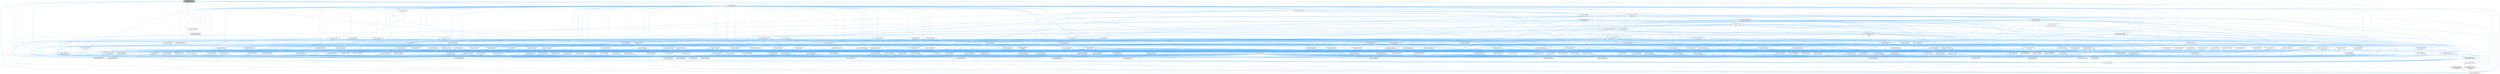 digraph "/home/runner/work/doxygen/doxygen/src/utf8.h"
{
 // INTERACTIVE_SVG=YES
 // LATEX_PDF_SIZE
  bgcolor="transparent";
  edge [fontname=Helvetica,fontsize=10,labelfontname=Helvetica,labelfontsize=10];
  node [fontname=Helvetica,fontsize=10,shape=box,height=0.2,width=0.4];
  Node1 [label="/home/runner/work/doxygen\l/doxygen/src/utf8.h",height=0.2,width=0.4,color="gray40", fillcolor="grey60", style="filled", fontcolor="black",tooltip="Various UTF8 related helper functions."];
  Node1 -> Node2 [dir="back",color="steelblue1",style="solid"];
  Node2 [label="/home/runner/work/doxygen\l/doxygen/src/definition.cpp",height=0.2,width=0.4,color="grey40", fillcolor="white", style="filled",URL="$d3/dea/definition_8cpp.html",tooltip=" "];
  Node1 -> Node3 [dir="back",color="steelblue1",style="solid"];
  Node3 [label="/home/runner/work/doxygen\l/doxygen/src/filename.h",height=0.2,width=0.4,color="grey40", fillcolor="white", style="filled",URL="$dc/dd6/filename_8h.html",tooltip=" "];
  Node3 -> Node4 [dir="back",color="steelblue1",style="solid"];
  Node4 [label="/home/runner/work/doxygen\l/doxygen/src/code.l",height=0.2,width=0.4,color="grey40", fillcolor="white", style="filled",URL="$da/d1f/code_8l.html",tooltip=" "];
  Node3 -> Node5 [dir="back",color="steelblue1",style="solid"];
  Node5 [label="/home/runner/work/doxygen\l/doxygen/src/context.cpp",height=0.2,width=0.4,color="grey40", fillcolor="white", style="filled",URL="$db/d12/context_8cpp.html",tooltip=" "];
  Node3 -> Node6 [dir="back",color="steelblue1",style="solid"];
  Node6 [label="/home/runner/work/doxygen\l/doxygen/src/defgen.cpp",height=0.2,width=0.4,color="grey40", fillcolor="white", style="filled",URL="$d3/d17/defgen_8cpp.html",tooltip=" "];
  Node3 -> Node7 [dir="back",color="steelblue1",style="solid"];
  Node7 [label="/home/runner/work/doxygen\l/doxygen/src/dirdef.cpp",height=0.2,width=0.4,color="grey40", fillcolor="white", style="filled",URL="$d8/d52/dirdef_8cpp.html",tooltip=" "];
  Node3 -> Node8 [dir="back",color="steelblue1",style="solid"];
  Node8 [label="/home/runner/work/doxygen\l/doxygen/src/docbookgen.cpp",height=0.2,width=0.4,color="grey40", fillcolor="white", style="filled",URL="$d8/d29/docbookgen_8cpp.html",tooltip=" "];
  Node3 -> Node9 [dir="back",color="steelblue1",style="solid"];
  Node9 [label="/home/runner/work/doxygen\l/doxygen/src/docbookvisitor.cpp",height=0.2,width=0.4,color="grey40", fillcolor="white", style="filled",URL="$dc/d05/docbookvisitor_8cpp.html",tooltip=" "];
  Node3 -> Node10 [dir="back",color="steelblue1",style="solid"];
  Node10 [label="/home/runner/work/doxygen\l/doxygen/src/doxygen.cpp",height=0.2,width=0.4,color="grey40", fillcolor="white", style="filled",URL="$dc/d98/doxygen_8cpp.html",tooltip=" "];
  Node3 -> Node11 [dir="back",color="steelblue1",style="solid"];
  Node11 [label="/home/runner/work/doxygen\l/doxygen/src/filedef.cpp",height=0.2,width=0.4,color="grey40", fillcolor="white", style="filled",URL="$d6/ddc/filedef_8cpp.html",tooltip=" "];
  Node3 -> Node12 [dir="back",color="steelblue1",style="solid"];
  Node12 [label="/home/runner/work/doxygen\l/doxygen/src/index.cpp",height=0.2,width=0.4,color="grey40", fillcolor="white", style="filled",URL="$db/d14/index_8cpp.html",tooltip="This file contains functions for the various index pages."];
  Node3 -> Node13 [dir="back",color="steelblue1",style="solid"];
  Node13 [label="/home/runner/work/doxygen\l/doxygen/src/latexgen.cpp",height=0.2,width=0.4,color="grey40", fillcolor="white", style="filled",URL="$d4/d42/latexgen_8cpp.html",tooltip=" "];
  Node3 -> Node14 [dir="back",color="steelblue1",style="solid"];
  Node14 [label="/home/runner/work/doxygen\l/doxygen/src/perlmodgen.cpp",height=0.2,width=0.4,color="grey40", fillcolor="white", style="filled",URL="$de/dd0/perlmodgen_8cpp.html",tooltip=" "];
  Node3 -> Node15 [dir="back",color="steelblue1",style="solid"];
  Node15 [label="/home/runner/work/doxygen\l/doxygen/src/rtfgen.cpp",height=0.2,width=0.4,color="grey40", fillcolor="white", style="filled",URL="$d0/d9c/rtfgen_8cpp.html",tooltip=" "];
  Node3 -> Node16 [dir="back",color="steelblue1",style="solid"];
  Node16 [label="/home/runner/work/doxygen\l/doxygen/src/searchindex_js.cpp",height=0.2,width=0.4,color="grey40", fillcolor="white", style="filled",URL="$d9/d2f/searchindex__js_8cpp.html",tooltip=" "];
  Node3 -> Node17 [dir="back",color="steelblue1",style="solid"];
  Node17 [label="/home/runner/work/doxygen\l/doxygen/src/tagreader.cpp",height=0.2,width=0.4,color="grey40", fillcolor="white", style="filled",URL="$d4/d7b/tagreader_8cpp.html",tooltip=" "];
  Node3 -> Node18 [dir="back",color="steelblue1",style="solid"];
  Node18 [label="/home/runner/work/doxygen\l/doxygen/src/util.cpp",height=0.2,width=0.4,color="grey40", fillcolor="white", style="filled",URL="$df/d2d/util_8cpp.html",tooltip=" "];
  Node3 -> Node19 [dir="back",color="steelblue1",style="solid"];
  Node19 [label="/home/runner/work/doxygen\l/doxygen/src/vhdldocgen.cpp",height=0.2,width=0.4,color="grey40", fillcolor="white", style="filled",URL="$de/dea/vhdldocgen_8cpp.html",tooltip=" "];
  Node3 -> Node20 [dir="back",color="steelblue1",style="solid"];
  Node20 [label="/home/runner/work/doxygen\l/doxygen/src/xmldocvisitor.cpp",height=0.2,width=0.4,color="grey40", fillcolor="white", style="filled",URL="$dd/db6/xmldocvisitor_8cpp.html",tooltip=" "];
  Node3 -> Node21 [dir="back",color="steelblue1",style="solid"];
  Node21 [label="/home/runner/work/doxygen\l/doxygen/src/xmlgen.cpp",height=0.2,width=0.4,color="grey40", fillcolor="white", style="filled",URL="$d0/dc3/xmlgen_8cpp.html",tooltip=" "];
  Node1 -> Node22 [dir="back",color="steelblue1",style="solid"];
  Node22 [label="/home/runner/work/doxygen\l/doxygen/src/htmlgen.cpp",height=0.2,width=0.4,color="grey40", fillcolor="white", style="filled",URL="$d8/d6e/htmlgen_8cpp.html",tooltip=" "];
  Node1 -> Node12 [dir="back",color="steelblue1",style="solid"];
  Node1 -> Node13 [dir="back",color="steelblue1",style="solid"];
  Node1 -> Node23 [dir="back",color="steelblue1",style="solid"];
  Node23 [label="/home/runner/work/doxygen\l/doxygen/src/mangen.cpp",height=0.2,width=0.4,color="grey40", fillcolor="white", style="filled",URL="$d7/de7/mangen_8cpp.html",tooltip=" "];
  Node1 -> Node24 [dir="back",color="steelblue1",style="solid"];
  Node24 [label="/home/runner/work/doxygen\l/doxygen/src/markdown.cpp",height=0.2,width=0.4,color="grey40", fillcolor="white", style="filled",URL="$de/d04/markdown_8cpp.html",tooltip=" "];
  Node1 -> Node25 [dir="back",color="steelblue1",style="solid"];
  Node25 [label="/home/runner/work/doxygen\l/doxygen/src/qcstring.h",height=0.2,width=0.4,color="grey40", fillcolor="white", style="filled",URL="$d7/d5c/qcstring_8h.html",tooltip=" "];
  Node25 -> Node26 [dir="back",color="steelblue1",style="solid"];
  Node26 [label="/home/runner/work/doxygen\l/doxygen/src/arguments.h",height=0.2,width=0.4,color="grey40", fillcolor="white", style="filled",URL="$df/d9b/arguments_8h.html",tooltip=" "];
  Node26 -> Node27 [dir="back",color="steelblue1",style="solid"];
  Node27 [label="/home/runner/work/doxygen\l/doxygen/src/arguments.cpp",height=0.2,width=0.4,color="grey40", fillcolor="white", style="filled",URL="$d4/dd4/arguments_8cpp.html",tooltip=" "];
  Node26 -> Node28 [dir="back",color="steelblue1",style="solid"];
  Node28 [label="/home/runner/work/doxygen\l/doxygen/src/classdef.cpp",height=0.2,width=0.4,color="grey40", fillcolor="white", style="filled",URL="$de/d89/classdef_8cpp.html",tooltip=" "];
  Node26 -> Node29 [dir="back",color="steelblue1",style="solid"];
  Node29 [label="/home/runner/work/doxygen\l/doxygen/src/classdef.h",height=0.2,width=0.4,color="grey40", fillcolor="white", style="filled",URL="$d1/da6/classdef_8h.html",tooltip=" "];
  Node29 -> Node28 [dir="back",color="steelblue1",style="solid"];
  Node29 -> Node30 [dir="back",color="steelblue1",style="solid"];
  Node30 [label="/home/runner/work/doxygen\l/doxygen/src/classlist.h",height=0.2,width=0.4,color="grey40", fillcolor="white", style="filled",URL="$d2/df8/classlist_8h.html",tooltip=" "];
  Node30 -> Node28 [dir="back",color="steelblue1",style="solid"];
  Node30 -> Node31 [dir="back",color="steelblue1",style="solid"];
  Node31 [label="/home/runner/work/doxygen\l/doxygen/src/classlist.cpp",height=0.2,width=0.4,color="grey40", fillcolor="white", style="filled",URL="$d6/d10/classlist_8cpp.html",tooltip=" "];
  Node30 -> Node4 [dir="back",color="steelblue1",style="solid"];
  Node30 -> Node5 [dir="back",color="steelblue1",style="solid"];
  Node30 -> Node6 [dir="back",color="steelblue1",style="solid"];
  Node30 -> Node32 [dir="back",color="steelblue1",style="solid"];
  Node32 [label="/home/runner/work/doxygen\l/doxygen/src/diagram.cpp",height=0.2,width=0.4,color="grey40", fillcolor="white", style="filled",URL="$da/d0d/diagram_8cpp.html",tooltip=" "];
  Node30 -> Node8 [dir="back",color="steelblue1",style="solid"];
  Node30 -> Node33 [dir="back",color="steelblue1",style="solid"];
  Node33 [label="/home/runner/work/doxygen\l/doxygen/src/docparser.cpp",height=0.2,width=0.4,color="grey40", fillcolor="white", style="filled",URL="$da/d17/docparser_8cpp.html",tooltip=" "];
  Node30 -> Node34 [dir="back",color="steelblue1",style="solid"];
  Node34 [label="/home/runner/work/doxygen\l/doxygen/src/dotgfxhierarchytable.cpp",height=0.2,width=0.4,color="grey40", fillcolor="white", style="filled",URL="$d4/d09/dotgfxhierarchytable_8cpp.html",tooltip=" "];
  Node30 -> Node35 [dir="back",color="steelblue1",style="solid"];
  Node35 [label="/home/runner/work/doxygen\l/doxygen/src/dotgroupcollaboration.cpp",height=0.2,width=0.4,color="grey40", fillcolor="white", style="filled",URL="$d1/d86/dotgroupcollaboration_8cpp.html",tooltip=" "];
  Node30 -> Node10 [dir="back",color="steelblue1",style="solid"];
  Node30 -> Node11 [dir="back",color="steelblue1",style="solid"];
  Node30 -> Node36 [dir="back",color="steelblue1",style="solid"];
  Node36 [label="/home/runner/work/doxygen\l/doxygen/src/fortrancode.l",height=0.2,width=0.4,color="grey40", fillcolor="white", style="filled",URL="$d9/d5b/fortrancode_8l.html",tooltip=" "];
  Node30 -> Node37 [dir="back",color="steelblue1",style="solid"];
  Node37 [label="/home/runner/work/doxygen\l/doxygen/src/groupdef.cpp",height=0.2,width=0.4,color="grey40", fillcolor="white", style="filled",URL="$d6/d42/groupdef_8cpp.html",tooltip=" "];
  Node30 -> Node12 [dir="back",color="steelblue1",style="solid"];
  Node30 -> Node13 [dir="back",color="steelblue1",style="solid"];
  Node30 -> Node38 [dir="back",color="steelblue1",style="solid"];
  Node38 [label="/home/runner/work/doxygen\l/doxygen/src/namespacedef.cpp",height=0.2,width=0.4,color="grey40", fillcolor="white", style="filled",URL="$d7/d1c/namespacedef_8cpp.html",tooltip=" "];
  Node30 -> Node14 [dir="back",color="steelblue1",style="solid"];
  Node30 -> Node39 [dir="back",color="steelblue1",style="solid"];
  Node39 [label="/home/runner/work/doxygen\l/doxygen/src/pycode.l",height=0.2,width=0.4,color="grey40", fillcolor="white", style="filled",URL="$d3/ded/pycode_8l.html",tooltip=" "];
  Node30 -> Node15 [dir="back",color="steelblue1",style="solid"];
  Node30 -> Node16 [dir="back",color="steelblue1",style="solid"];
  Node30 -> Node18 [dir="back",color="steelblue1",style="solid"];
  Node30 -> Node19 [dir="back",color="steelblue1",style="solid"];
  Node30 -> Node21 [dir="back",color="steelblue1",style="solid"];
  Node29 -> Node40 [dir="back",color="steelblue1",style="solid"];
  Node40 [label="/home/runner/work/doxygen\l/doxygen/src/context.h",height=0.2,width=0.4,color="grey40", fillcolor="white", style="filled",URL="$dc/d1e/context_8h.html",tooltip=" "];
  Node40 -> Node5 [dir="back",color="steelblue1",style="solid"];
  Node40 -> Node10 [dir="back",color="steelblue1",style="solid"];
  Node29 -> Node32 [dir="back",color="steelblue1",style="solid"];
  Node29 -> Node8 [dir="back",color="steelblue1",style="solid"];
  Node29 -> Node41 [dir="back",color="steelblue1",style="solid"];
  Node41 [label="/home/runner/work/doxygen\l/doxygen/src/docsets.cpp",height=0.2,width=0.4,color="grey40", fillcolor="white", style="filled",URL="$d7/d8f/docsets_8cpp.html",tooltip=" "];
  Node29 -> Node42 [dir="back",color="steelblue1",style="solid"];
  Node42 [label="/home/runner/work/doxygen\l/doxygen/src/dotclassgraph.h",height=0.2,width=0.4,color="grey40", fillcolor="white", style="filled",URL="$d5/d04/dotclassgraph_8h.html",tooltip=" "];
  Node42 -> Node28 [dir="back",color="steelblue1",style="solid"];
  Node42 -> Node5 [dir="back",color="steelblue1",style="solid"];
  Node42 -> Node6 [dir="back",color="steelblue1",style="solid"];
  Node42 -> Node8 [dir="back",color="steelblue1",style="solid"];
  Node42 -> Node43 [dir="back",color="steelblue1",style="solid"];
  Node43 [label="/home/runner/work/doxygen\l/doxygen/src/dotclassgraph.cpp",height=0.2,width=0.4,color="grey40", fillcolor="white", style="filled",URL="$d4/dcd/dotclassgraph_8cpp.html",tooltip=" "];
  Node42 -> Node22 [dir="back",color="steelblue1",style="solid"];
  Node42 -> Node13 [dir="back",color="steelblue1",style="solid"];
  Node42 -> Node15 [dir="back",color="steelblue1",style="solid"];
  Node42 -> Node21 [dir="back",color="steelblue1",style="solid"];
  Node29 -> Node44 [dir="back",color="steelblue1",style="solid"];
  Node44 [label="/home/runner/work/doxygen\l/doxygen/src/dotgfxhierarchytable.h",height=0.2,width=0.4,color="grey40", fillcolor="white", style="filled",URL="$d2/de7/dotgfxhierarchytable_8h.html",tooltip=" "];
  Node44 -> Node5 [dir="back",color="steelblue1",style="solid"];
  Node44 -> Node40 [dir="back",color="steelblue1",style="solid"];
  Node44 -> Node34 [dir="back",color="steelblue1",style="solid"];
  Node44 -> Node22 [dir="back",color="steelblue1",style="solid"];
  Node44 -> Node12 [dir="back",color="steelblue1",style="solid"];
  Node29 -> Node45 [dir="back",color="steelblue1",style="solid"];
  Node45 [label="/home/runner/work/doxygen\l/doxygen/src/dotnode.cpp",height=0.2,width=0.4,color="grey40", fillcolor="white", style="filled",URL="$df/d58/dotnode_8cpp.html",tooltip=" "];
  Node29 -> Node11 [dir="back",color="steelblue1",style="solid"];
  Node29 -> Node46 [dir="back",color="steelblue1",style="solid"];
  Node46 [label="/home/runner/work/doxygen\l/doxygen/src/ftvhelp.cpp",height=0.2,width=0.4,color="grey40", fillcolor="white", style="filled",URL="$db/d41/ftvhelp_8cpp.html",tooltip=" "];
  Node29 -> Node37 [dir="back",color="steelblue1",style="solid"];
  Node29 -> Node47 [dir="back",color="steelblue1",style="solid"];
  Node47 [label="/home/runner/work/doxygen\l/doxygen/src/memberdef.h",height=0.2,width=0.4,color="grey40", fillcolor="white", style="filled",URL="$d4/d46/memberdef_8h.html",tooltip=" "];
  Node47 -> Node8 [dir="back",color="steelblue1",style="solid"];
  Node47 -> Node41 [dir="back",color="steelblue1",style="solid"];
  Node47 -> Node48 [dir="back",color="steelblue1",style="solid"];
  Node48 [label="/home/runner/work/doxygen\l/doxygen/src/dotcallgraph.h",height=0.2,width=0.4,color="grey40", fillcolor="white", style="filled",URL="$dc/dcf/dotcallgraph_8h.html",tooltip=" "];
  Node48 -> Node5 [dir="back",color="steelblue1",style="solid"];
  Node48 -> Node8 [dir="back",color="steelblue1",style="solid"];
  Node48 -> Node49 [dir="back",color="steelblue1",style="solid"];
  Node49 [label="/home/runner/work/doxygen\l/doxygen/src/dotcallgraph.cpp",height=0.2,width=0.4,color="grey40", fillcolor="white", style="filled",URL="$d4/dd5/dotcallgraph_8cpp.html",tooltip=" "];
  Node48 -> Node22 [dir="back",color="steelblue1",style="solid"];
  Node48 -> Node13 [dir="back",color="steelblue1",style="solid"];
  Node48 -> Node50 [dir="back",color="steelblue1",style="solid"];
  Node50 [label="/home/runner/work/doxygen\l/doxygen/src/memberdef.cpp",height=0.2,width=0.4,color="grey40", fillcolor="white", style="filled",URL="$d0/d72/memberdef_8cpp.html",tooltip=" "];
  Node48 -> Node15 [dir="back",color="steelblue1",style="solid"];
  Node47 -> Node11 [dir="back",color="steelblue1",style="solid"];
  Node47 -> Node51 [dir="back",color="steelblue1",style="solid"];
  Node51 [label="/home/runner/work/doxygen\l/doxygen/src/htmldocvisitor.cpp",height=0.2,width=0.4,color="grey40", fillcolor="white", style="filled",URL="$da/db0/htmldocvisitor_8cpp.html",tooltip=" "];
  Node47 -> Node52 [dir="back",color="steelblue1",style="solid"];
  Node52 [label="/home/runner/work/doxygen\l/doxygen/src/htmlhelp.cpp",height=0.2,width=0.4,color="grey40", fillcolor="white", style="filled",URL="$d3/d4b/htmlhelp_8cpp.html",tooltip=" "];
  Node47 -> Node50 [dir="back",color="steelblue1",style="solid"];
  Node47 -> Node53 [dir="back",color="steelblue1",style="solid"];
  Node53 [label="/home/runner/work/doxygen\l/doxygen/src/memberlist.h",height=0.2,width=0.4,color="grey40", fillcolor="white", style="filled",URL="$dd/d78/memberlist_8h.html",tooltip=" "];
  Node53 -> Node28 [dir="back",color="steelblue1",style="solid"];
  Node53 -> Node40 [dir="back",color="steelblue1",style="solid"];
  Node53 -> Node6 [dir="back",color="steelblue1",style="solid"];
  Node53 -> Node2 [dir="back",color="steelblue1",style="solid"];
  Node53 -> Node8 [dir="back",color="steelblue1",style="solid"];
  Node53 -> Node49 [dir="back",color="steelblue1",style="solid"];
  Node53 -> Node45 [dir="back",color="steelblue1",style="solid"];
  Node53 -> Node10 [dir="back",color="steelblue1",style="solid"];
  Node53 -> Node54 [dir="back",color="steelblue1",style="solid"];
  Node54 [label="/home/runner/work/doxygen\l/doxygen/src/doxygen.h",height=0.2,width=0.4,color="grey40", fillcolor="white", style="filled",URL="$d1/da1/doxygen_8h.html",tooltip=" "];
  Node54 -> Node28 [dir="back",color="steelblue1",style="solid"];
  Node54 -> Node31 [dir="back",color="steelblue1",style="solid"];
  Node54 -> Node4 [dir="back",color="steelblue1",style="solid"];
  Node54 -> Node55 [dir="back",color="steelblue1",style="solid"];
  Node55 [label="/home/runner/work/doxygen\l/doxygen/src/commentcnv.l",height=0.2,width=0.4,color="grey40", fillcolor="white", style="filled",URL="$d0/d47/commentcnv_8l.html",tooltip=" "];
  Node54 -> Node56 [dir="back",color="steelblue1",style="solid"];
  Node56 [label="/home/runner/work/doxygen\l/doxygen/src/commentscan.l",height=0.2,width=0.4,color="grey40", fillcolor="white", style="filled",URL="$d7/d5f/commentscan_8l.html",tooltip=" "];
  Node54 -> Node57 [dir="back",color="steelblue1",style="solid"];
  Node57 [label="/home/runner/work/doxygen\l/doxygen/src/conceptdef.cpp",height=0.2,width=0.4,color="grey40", fillcolor="white", style="filled",URL="$d8/d0a/conceptdef_8cpp.html",tooltip=" "];
  Node54 -> Node5 [dir="back",color="steelblue1",style="solid"];
  Node54 -> Node6 [dir="back",color="steelblue1",style="solid"];
  Node54 -> Node2 [dir="back",color="steelblue1",style="solid"];
  Node54 -> Node32 [dir="back",color="steelblue1",style="solid"];
  Node54 -> Node7 [dir="back",color="steelblue1",style="solid"];
  Node54 -> Node8 [dir="back",color="steelblue1",style="solid"];
  Node54 -> Node9 [dir="back",color="steelblue1",style="solid"];
  Node54 -> Node58 [dir="back",color="steelblue1",style="solid"];
  Node58 [label="/home/runner/work/doxygen\l/doxygen/src/docgroup.cpp",height=0.2,width=0.4,color="grey40", fillcolor="white", style="filled",URL="$d3/d36/docgroup_8cpp.html",tooltip=" "];
  Node54 -> Node59 [dir="back",color="steelblue1",style="solid"];
  Node59 [label="/home/runner/work/doxygen\l/doxygen/src/docnode.cpp",height=0.2,width=0.4,color="grey40", fillcolor="white", style="filled",URL="$d0/d2b/docnode_8cpp.html",tooltip=" "];
  Node54 -> Node33 [dir="back",color="steelblue1",style="solid"];
  Node54 -> Node41 [dir="back",color="steelblue1",style="solid"];
  Node54 -> Node60 [dir="back",color="steelblue1",style="solid"];
  Node60 [label="/home/runner/work/doxygen\l/doxygen/src/doctokenizer.l",height=0.2,width=0.4,color="grey40", fillcolor="white", style="filled",URL="$d1/d39/doctokenizer_8l.html",tooltip=" "];
  Node54 -> Node61 [dir="back",color="steelblue1",style="solid"];
  Node61 [label="/home/runner/work/doxygen\l/doxygen/src/docvisitor.cpp",height=0.2,width=0.4,color="grey40", fillcolor="white", style="filled",URL="$da/d39/docvisitor_8cpp.html",tooltip=" "];
  Node54 -> Node62 [dir="back",color="steelblue1",style="solid"];
  Node62 [label="/home/runner/work/doxygen\l/doxygen/src/dot.cpp",height=0.2,width=0.4,color="grey40", fillcolor="white", style="filled",URL="$de/daa/dot_8cpp.html",tooltip=" "];
  Node54 -> Node63 [dir="back",color="steelblue1",style="solid"];
  Node63 [label="/home/runner/work/doxygen\l/doxygen/src/dot.h",height=0.2,width=0.4,color="grey40", fillcolor="white", style="filled",URL="$d6/d4a/dot_8h.html",tooltip=" "];
  Node63 -> Node28 [dir="back",color="steelblue1",style="solid"];
  Node63 -> Node5 [dir="back",color="steelblue1",style="solid"];
  Node63 -> Node6 [dir="back",color="steelblue1",style="solid"];
  Node63 -> Node7 [dir="back",color="steelblue1",style="solid"];
  Node63 -> Node8 [dir="back",color="steelblue1",style="solid"];
  Node63 -> Node9 [dir="back",color="steelblue1",style="solid"];
  Node63 -> Node62 [dir="back",color="steelblue1",style="solid"];
  Node63 -> Node64 [dir="back",color="steelblue1",style="solid"];
  Node64 [label="/home/runner/work/doxygen\l/doxygen/src/dotfilepatcher.cpp",height=0.2,width=0.4,color="grey40", fillcolor="white", style="filled",URL="$d9/d92/dotfilepatcher_8cpp.html",tooltip=" "];
  Node63 -> Node65 [dir="back",color="steelblue1",style="solid"];
  Node65 [label="/home/runner/work/doxygen\l/doxygen/src/dotgraph.cpp",height=0.2,width=0.4,color="grey40", fillcolor="white", style="filled",URL="$de/d45/dotgraph_8cpp.html",tooltip=" "];
  Node63 -> Node66 [dir="back",color="steelblue1",style="solid"];
  Node66 [label="/home/runner/work/doxygen\l/doxygen/src/dotlegendgraph.cpp",height=0.2,width=0.4,color="grey40", fillcolor="white", style="filled",URL="$d4/d33/dotlegendgraph_8cpp.html",tooltip=" "];
  Node63 -> Node67 [dir="back",color="steelblue1",style="solid"];
  Node67 [label="/home/runner/work/doxygen\l/doxygen/src/dotrunner.cpp",height=0.2,width=0.4,color="grey40", fillcolor="white", style="filled",URL="$d1/dfe/dotrunner_8cpp.html",tooltip=" "];
  Node63 -> Node10 [dir="back",color="steelblue1",style="solid"];
  Node63 -> Node11 [dir="back",color="steelblue1",style="solid"];
  Node63 -> Node37 [dir="back",color="steelblue1",style="solid"];
  Node63 -> Node51 [dir="back",color="steelblue1",style="solid"];
  Node63 -> Node22 [dir="back",color="steelblue1",style="solid"];
  Node63 -> Node12 [dir="back",color="steelblue1",style="solid"];
  Node63 -> Node68 [dir="back",color="steelblue1",style="solid"];
  Node68 [label="/home/runner/work/doxygen\l/doxygen/src/latexdocvisitor.cpp",height=0.2,width=0.4,color="grey40", fillcolor="white", style="filled",URL="$d1/d4e/latexdocvisitor_8cpp.html",tooltip=" "];
  Node63 -> Node13 [dir="back",color="steelblue1",style="solid"];
  Node63 -> Node69 [dir="back",color="steelblue1",style="solid"];
  Node69 [label="/home/runner/work/doxygen\l/doxygen/src/mandocvisitor.cpp",height=0.2,width=0.4,color="grey40", fillcolor="white", style="filled",URL="$d8/dde/mandocvisitor_8cpp.html",tooltip=" "];
  Node63 -> Node50 [dir="back",color="steelblue1",style="solid"];
  Node63 -> Node70 [dir="back",color="steelblue1",style="solid"];
  Node70 [label="/home/runner/work/doxygen\l/doxygen/src/rtfdocvisitor.cpp",height=0.2,width=0.4,color="grey40", fillcolor="white", style="filled",URL="$de/d9a/rtfdocvisitor_8cpp.html",tooltip=" "];
  Node63 -> Node15 [dir="back",color="steelblue1",style="solid"];
  Node63 -> Node20 [dir="back",color="steelblue1",style="solid"];
  Node63 -> Node21 [dir="back",color="steelblue1",style="solid"];
  Node54 -> Node71 [dir="back",color="steelblue1",style="solid"];
  Node71 [label="/home/runner/work/doxygen\l/doxygen/src/dotdirdeps.cpp",height=0.2,width=0.4,color="grey40", fillcolor="white", style="filled",URL="$da/d45/dotdirdeps_8cpp.html",tooltip=" "];
  Node54 -> Node64 [dir="back",color="steelblue1",style="solid"];
  Node54 -> Node34 [dir="back",color="steelblue1",style="solid"];
  Node54 -> Node65 [dir="back",color="steelblue1",style="solid"];
  Node54 -> Node35 [dir="back",color="steelblue1",style="solid"];
  Node54 -> Node66 [dir="back",color="steelblue1",style="solid"];
  Node54 -> Node45 [dir="back",color="steelblue1",style="solid"];
  Node54 -> Node67 [dir="back",color="steelblue1",style="solid"];
  Node54 -> Node10 [dir="back",color="steelblue1",style="solid"];
  Node54 -> Node72 [dir="back",color="steelblue1",style="solid"];
  Node72 [label="/home/runner/work/doxygen\l/doxygen/src/eclipsehelp.cpp",height=0.2,width=0.4,color="grey40", fillcolor="white", style="filled",URL="$d8/d56/eclipsehelp_8cpp.html",tooltip=" "];
  Node54 -> Node73 [dir="back",color="steelblue1",style="solid"];
  Node73 [label="/home/runner/work/doxygen\l/doxygen/src/entry.cpp",height=0.2,width=0.4,color="grey40", fillcolor="white", style="filled",URL="$d2/dd2/entry_8cpp.html",tooltip=" "];
  Node54 -> Node11 [dir="back",color="steelblue1",style="solid"];
  Node54 -> Node74 [dir="back",color="steelblue1",style="solid"];
  Node74 [label="/home/runner/work/doxygen\l/doxygen/src/formula.cpp",height=0.2,width=0.4,color="grey40", fillcolor="white", style="filled",URL="$d7/d5b/formula_8cpp.html",tooltip=" "];
  Node54 -> Node36 [dir="back",color="steelblue1",style="solid"];
  Node54 -> Node75 [dir="back",color="steelblue1",style="solid"];
  Node75 [label="/home/runner/work/doxygen\l/doxygen/src/fortranscanner.l",height=0.2,width=0.4,color="grey40", fillcolor="white", style="filled",URL="$dd/d00/fortranscanner_8l.html",tooltip=" "];
  Node54 -> Node46 [dir="back",color="steelblue1",style="solid"];
  Node54 -> Node37 [dir="back",color="steelblue1",style="solid"];
  Node54 -> Node51 [dir="back",color="steelblue1",style="solid"];
  Node54 -> Node22 [dir="back",color="steelblue1",style="solid"];
  Node54 -> Node52 [dir="back",color="steelblue1",style="solid"];
  Node54 -> Node12 [dir="back",color="steelblue1",style="solid"];
  Node54 -> Node68 [dir="back",color="steelblue1",style="solid"];
  Node54 -> Node13 [dir="back",color="steelblue1",style="solid"];
  Node54 -> Node76 [dir="back",color="steelblue1",style="solid"];
  Node76 [label="/home/runner/work/doxygen\l/doxygen/src/layout.cpp",height=0.2,width=0.4,color="grey40", fillcolor="white", style="filled",URL="$db/d16/layout_8cpp.html",tooltip=" "];
  Node54 -> Node77 [dir="back",color="steelblue1",style="solid"];
  Node77 [label="/home/runner/work/doxygen\l/doxygen/src/lexcode.l",height=0.2,width=0.4,color="grey40", fillcolor="white", style="filled",URL="$d0/d7e/lexcode_8l.html",tooltip=" "];
  Node54 -> Node78 [dir="back",color="steelblue1",style="solid"];
  Node78 [label="/home/runner/work/doxygen\l/doxygen/src/main.cpp",height=0.2,width=0.4,color="grey40", fillcolor="white", style="filled",URL="$df/d0a/main_8cpp.html",tooltip="main entry point for doxygen"];
  Node54 -> Node69 [dir="back",color="steelblue1",style="solid"];
  Node54 -> Node23 [dir="back",color="steelblue1",style="solid"];
  Node54 -> Node24 [dir="back",color="steelblue1",style="solid"];
  Node54 -> Node50 [dir="back",color="steelblue1",style="solid"];
  Node54 -> Node79 [dir="back",color="steelblue1",style="solid"];
  Node79 [label="/home/runner/work/doxygen\l/doxygen/src/membergroup.cpp",height=0.2,width=0.4,color="grey40", fillcolor="white", style="filled",URL="$d6/d18/membergroup_8cpp.html",tooltip=" "];
  Node54 -> Node80 [dir="back",color="steelblue1",style="solid"];
  Node80 [label="/home/runner/work/doxygen\l/doxygen/src/memberlist.cpp",height=0.2,width=0.4,color="grey40", fillcolor="white", style="filled",URL="$d0/d14/memberlist_8cpp.html",tooltip=" "];
  Node54 -> Node81 [dir="back",color="steelblue1",style="solid"];
  Node81 [label="/home/runner/work/doxygen\l/doxygen/src/message.cpp",height=0.2,width=0.4,color="grey40", fillcolor="white", style="filled",URL="$d8/d6a/message_8cpp.html",tooltip=" "];
  Node54 -> Node82 [dir="back",color="steelblue1",style="solid"];
  Node82 [label="/home/runner/work/doxygen\l/doxygen/src/msc.cpp",height=0.2,width=0.4,color="grey40", fillcolor="white", style="filled",URL="$db/d33/msc_8cpp.html",tooltip=" "];
  Node54 -> Node38 [dir="back",color="steelblue1",style="solid"];
  Node54 -> Node83 [dir="back",color="steelblue1",style="solid"];
  Node83 [label="/home/runner/work/doxygen\l/doxygen/src/outputgen.cpp",height=0.2,width=0.4,color="grey40", fillcolor="white", style="filled",URL="$d0/d17/outputgen_8cpp.html",tooltip=" "];
  Node54 -> Node84 [dir="back",color="steelblue1",style="solid"];
  Node84 [label="/home/runner/work/doxygen\l/doxygen/src/outputlist.cpp",height=0.2,width=0.4,color="grey40", fillcolor="white", style="filled",URL="$db/dd8/outputlist_8cpp.html",tooltip=" "];
  Node54 -> Node85 [dir="back",color="steelblue1",style="solid"];
  Node85 [label="/home/runner/work/doxygen\l/doxygen/src/outputlist.h",height=0.2,width=0.4,color="grey40", fillcolor="white", style="filled",URL="$d2/db9/outputlist_8h.html",tooltip=" "];
  Node85 -> Node28 [dir="back",color="steelblue1",style="solid"];
  Node85 -> Node31 [dir="back",color="steelblue1",style="solid"];
  Node85 -> Node4 [dir="back",color="steelblue1",style="solid"];
  Node85 -> Node57 [dir="back",color="steelblue1",style="solid"];
  Node85 -> Node2 [dir="back",color="steelblue1",style="solid"];
  Node85 -> Node7 [dir="back",color="steelblue1",style="solid"];
  Node85 -> Node10 [dir="back",color="steelblue1",style="solid"];
  Node85 -> Node11 [dir="back",color="steelblue1",style="solid"];
  Node85 -> Node36 [dir="back",color="steelblue1",style="solid"];
  Node85 -> Node37 [dir="back",color="steelblue1",style="solid"];
  Node85 -> Node12 [dir="back",color="steelblue1",style="solid"];
  Node85 -> Node50 [dir="back",color="steelblue1",style="solid"];
  Node85 -> Node79 [dir="back",color="steelblue1",style="solid"];
  Node85 -> Node80 [dir="back",color="steelblue1",style="solid"];
  Node85 -> Node38 [dir="back",color="steelblue1",style="solid"];
  Node85 -> Node84 [dir="back",color="steelblue1",style="solid"];
  Node85 -> Node86 [dir="back",color="steelblue1",style="solid"];
  Node86 [label="/home/runner/work/doxygen\l/doxygen/src/pagedef.cpp",height=0.2,width=0.4,color="grey40", fillcolor="white", style="filled",URL="$d9/db4/pagedef_8cpp.html",tooltip=" "];
  Node85 -> Node39 [dir="back",color="steelblue1",style="solid"];
  Node85 -> Node87 [dir="back",color="steelblue1",style="solid"];
  Node87 [label="/home/runner/work/doxygen\l/doxygen/src/sqlcode.l",height=0.2,width=0.4,color="grey40", fillcolor="white", style="filled",URL="$d2/dda/sqlcode_8l.html",tooltip=" "];
  Node85 -> Node18 [dir="back",color="steelblue1",style="solid"];
  Node85 -> Node88 [dir="back",color="steelblue1",style="solid"];
  Node88 [label="/home/runner/work/doxygen\l/doxygen/src/vhdlcode.l",height=0.2,width=0.4,color="grey40", fillcolor="white", style="filled",URL="$d5/d6a/vhdlcode_8l.html",tooltip=" "];
  Node85 -> Node19 [dir="back",color="steelblue1",style="solid"];
  Node85 -> Node89 [dir="back",color="steelblue1",style="solid"];
  Node89 [label="/home/runner/work/doxygen\l/doxygen/src/vhdljjparser.cpp",height=0.2,width=0.4,color="grey40", fillcolor="white", style="filled",URL="$d1/d86/vhdljjparser_8cpp.html",tooltip=" "];
  Node85 -> Node90 [dir="back",color="steelblue1",style="solid"];
  Node90 [label="/home/runner/work/doxygen\l/doxygen/src/xmlcode.l",height=0.2,width=0.4,color="grey40", fillcolor="white", style="filled",URL="$dc/dc1/xmlcode_8l.html",tooltip=" "];
  Node54 -> Node86 [dir="back",color="steelblue1",style="solid"];
  Node54 -> Node14 [dir="back",color="steelblue1",style="solid"];
  Node54 -> Node91 [dir="back",color="steelblue1",style="solid"];
  Node91 [label="/home/runner/work/doxygen\l/doxygen/src/plantuml.cpp",height=0.2,width=0.4,color="grey40", fillcolor="white", style="filled",URL="$d7/d5b/plantuml_8cpp.html",tooltip=" "];
  Node54 -> Node92 [dir="back",color="steelblue1",style="solid"];
  Node92 [label="/home/runner/work/doxygen\l/doxygen/src/pre.l",height=0.2,width=0.4,color="grey40", fillcolor="white", style="filled",URL="$d0/da7/pre_8l.html",tooltip=" "];
  Node54 -> Node39 [dir="back",color="steelblue1",style="solid"];
  Node54 -> Node93 [dir="back",color="steelblue1",style="solid"];
  Node93 [label="/home/runner/work/doxygen\l/doxygen/src/pyscanner.l",height=0.2,width=0.4,color="grey40", fillcolor="white", style="filled",URL="$de/d2b/pyscanner_8l.html",tooltip=" "];
  Node54 -> Node94 [dir="back",color="steelblue1",style="solid"];
  Node94 [label="/home/runner/work/doxygen\l/doxygen/src/qhp.cpp",height=0.2,width=0.4,color="grey40", fillcolor="white", style="filled",URL="$d9/d45/qhp_8cpp.html",tooltip=" "];
  Node54 -> Node70 [dir="back",color="steelblue1",style="solid"];
  Node54 -> Node15 [dir="back",color="steelblue1",style="solid"];
  Node54 -> Node95 [dir="back",color="steelblue1",style="solid"];
  Node95 [label="/home/runner/work/doxygen\l/doxygen/src/scanner.l",height=0.2,width=0.4,color="grey40", fillcolor="white", style="filled",URL="$da/d11/scanner_8l.html",tooltip=" "];
  Node54 -> Node96 [dir="back",color="steelblue1",style="solid"];
  Node96 [label="/home/runner/work/doxygen\l/doxygen/src/searchindex.cpp",height=0.2,width=0.4,color="grey40", fillcolor="white", style="filled",URL="$d7/d79/searchindex_8cpp.html",tooltip=" "];
  Node54 -> Node16 [dir="back",color="steelblue1",style="solid"];
  Node54 -> Node87 [dir="back",color="steelblue1",style="solid"];
  Node54 -> Node97 [dir="back",color="steelblue1",style="solid"];
  Node97 [label="/home/runner/work/doxygen\l/doxygen/src/symbolresolver.cpp",height=0.2,width=0.4,color="grey40", fillcolor="white", style="filled",URL="$d2/d99/symbolresolver_8cpp.html",tooltip=" "];
  Node54 -> Node17 [dir="back",color="steelblue1",style="solid"];
  Node54 -> Node98 [dir="back",color="steelblue1",style="solid"];
  Node98 [label="/home/runner/work/doxygen\l/doxygen/src/tooltip.cpp",height=0.2,width=0.4,color="grey40", fillcolor="white", style="filled",URL="$d7/d56/tooltip_8cpp.html",tooltip=" "];
  Node54 -> Node18 [dir="back",color="steelblue1",style="solid"];
  Node54 -> Node88 [dir="back",color="steelblue1",style="solid"];
  Node54 -> Node19 [dir="back",color="steelblue1",style="solid"];
  Node54 -> Node89 [dir="back",color="steelblue1",style="solid"];
  Node54 -> Node90 [dir="back",color="steelblue1",style="solid"];
  Node54 -> Node20 [dir="back",color="steelblue1",style="solid"];
  Node54 -> Node21 [dir="back",color="steelblue1",style="solid"];
  Node53 -> Node11 [dir="back",color="steelblue1",style="solid"];
  Node53 -> Node99 [dir="back",color="steelblue1",style="solid"];
  Node99 [label="/home/runner/work/doxygen\l/doxygen/src/filedef.h",height=0.2,width=0.4,color="grey40", fillcolor="white", style="filled",URL="$d4/d3a/filedef_8h.html",tooltip=" "];
  Node99 -> Node28 [dir="back",color="steelblue1",style="solid"];
  Node99 -> Node4 [dir="back",color="steelblue1",style="solid"];
  Node99 -> Node100 [dir="back",color="steelblue1",style="solid"];
  Node100 [label="/home/runner/work/doxygen\l/doxygen/src/conceptdef.h",height=0.2,width=0.4,color="grey40", fillcolor="white", style="filled",URL="$da/df1/conceptdef_8h.html",tooltip=" "];
  Node100 -> Node57 [dir="back",color="steelblue1",style="solid"];
  Node100 -> Node10 [dir="back",color="steelblue1",style="solid"];
  Node100 -> Node11 [dir="back",color="steelblue1",style="solid"];
  Node100 -> Node38 [dir="back",color="steelblue1",style="solid"];
  Node100 -> Node101 [dir="back",color="steelblue1",style="solid"];
  Node101 [label="/home/runner/work/doxygen\l/doxygen/src/util.h",height=0.2,width=0.4,color="grey40", fillcolor="white", style="filled",URL="$d8/d3c/util_8h.html",tooltip="A bunch of utility functions."];
  Node101 -> Node102 [dir="back",color="steelblue1",style="solid"];
  Node102 [label="/home/runner/work/doxygen\l/doxygen/src/cite.cpp",height=0.2,width=0.4,color="grey40", fillcolor="white", style="filled",URL="$d5/d0b/cite_8cpp.html",tooltip=" "];
  Node101 -> Node28 [dir="back",color="steelblue1",style="solid"];
  Node101 -> Node31 [dir="back",color="steelblue1",style="solid"];
  Node101 -> Node4 [dir="back",color="steelblue1",style="solid"];
  Node101 -> Node55 [dir="back",color="steelblue1",style="solid"];
  Node101 -> Node56 [dir="back",color="steelblue1",style="solid"];
  Node101 -> Node57 [dir="back",color="steelblue1",style="solid"];
  Node101 -> Node5 [dir="back",color="steelblue1",style="solid"];
  Node101 -> Node103 [dir="back",color="steelblue1",style="solid"];
  Node103 [label="/home/runner/work/doxygen\l/doxygen/src/declinfo.l",height=0.2,width=0.4,color="grey40", fillcolor="white", style="filled",URL="$d8/d0f/declinfo_8l.html",tooltip=" "];
  Node101 -> Node104 [dir="back",color="steelblue1",style="solid"];
  Node104 [label="/home/runner/work/doxygen\l/doxygen/src/defargs.l",height=0.2,width=0.4,color="grey40", fillcolor="white", style="filled",URL="$de/df3/defargs_8l.html",tooltip=" "];
  Node101 -> Node6 [dir="back",color="steelblue1",style="solid"];
  Node101 -> Node2 [dir="back",color="steelblue1",style="solid"];
  Node101 -> Node105 [dir="back",color="steelblue1",style="solid"];
  Node105 [label="/home/runner/work/doxygen\l/doxygen/src/dia.cpp",height=0.2,width=0.4,color="grey40", fillcolor="white", style="filled",URL="$d1/df5/dia_8cpp.html",tooltip=" "];
  Node101 -> Node32 [dir="back",color="steelblue1",style="solid"];
  Node101 -> Node7 [dir="back",color="steelblue1",style="solid"];
  Node101 -> Node8 [dir="back",color="steelblue1",style="solid"];
  Node101 -> Node9 [dir="back",color="steelblue1",style="solid"];
  Node101 -> Node58 [dir="back",color="steelblue1",style="solid"];
  Node101 -> Node59 [dir="back",color="steelblue1",style="solid"];
  Node101 -> Node33 [dir="back",color="steelblue1",style="solid"];
  Node101 -> Node41 [dir="back",color="steelblue1",style="solid"];
  Node101 -> Node61 [dir="back",color="steelblue1",style="solid"];
  Node101 -> Node62 [dir="back",color="steelblue1",style="solid"];
  Node101 -> Node49 [dir="back",color="steelblue1",style="solid"];
  Node101 -> Node43 [dir="back",color="steelblue1",style="solid"];
  Node101 -> Node71 [dir="back",color="steelblue1",style="solid"];
  Node101 -> Node64 [dir="back",color="steelblue1",style="solid"];
  Node101 -> Node34 [dir="back",color="steelblue1",style="solid"];
  Node101 -> Node65 [dir="back",color="steelblue1",style="solid"];
  Node101 -> Node35 [dir="back",color="steelblue1",style="solid"];
  Node101 -> Node106 [dir="back",color="steelblue1",style="solid"];
  Node106 [label="/home/runner/work/doxygen\l/doxygen/src/dotincldepgraph.cpp",height=0.2,width=0.4,color="grey40", fillcolor="white", style="filled",URL="$da/d57/dotincldepgraph_8cpp.html",tooltip=" "];
  Node101 -> Node66 [dir="back",color="steelblue1",style="solid"];
  Node101 -> Node45 [dir="back",color="steelblue1",style="solid"];
  Node101 -> Node67 [dir="back",color="steelblue1",style="solid"];
  Node101 -> Node10 [dir="back",color="steelblue1",style="solid"];
  Node101 -> Node72 [dir="back",color="steelblue1",style="solid"];
  Node101 -> Node107 [dir="back",color="steelblue1",style="solid"];
  Node107 [label="/home/runner/work/doxygen\l/doxygen/src/emoji.cpp",height=0.2,width=0.4,color="grey40", fillcolor="white", style="filled",URL="$d2/d38/emoji_8cpp.html",tooltip=" "];
  Node101 -> Node73 [dir="back",color="steelblue1",style="solid"];
  Node101 -> Node11 [dir="back",color="steelblue1",style="solid"];
  Node101 -> Node3 [dir="back",color="steelblue1",style="solid"];
  Node101 -> Node74 [dir="back",color="steelblue1",style="solid"];
  Node101 -> Node36 [dir="back",color="steelblue1",style="solid"];
  Node101 -> Node75 [dir="back",color="steelblue1",style="solid"];
  Node101 -> Node46 [dir="back",color="steelblue1",style="solid"];
  Node101 -> Node37 [dir="back",color="steelblue1",style="solid"];
  Node101 -> Node108 [dir="back",color="steelblue1",style="solid"];
  Node108 [label="/home/runner/work/doxygen\l/doxygen/src/htags.cpp",height=0.2,width=0.4,color="grey40", fillcolor="white", style="filled",URL="$d9/db7/htags_8cpp.html",tooltip=" "];
  Node101 -> Node51 [dir="back",color="steelblue1",style="solid"];
  Node101 -> Node22 [dir="back",color="steelblue1",style="solid"];
  Node101 -> Node52 [dir="back",color="steelblue1",style="solid"];
  Node101 -> Node12 [dir="back",color="steelblue1",style="solid"];
  Node101 -> Node109 [dir="back",color="steelblue1",style="solid"];
  Node109 [label="/home/runner/work/doxygen\l/doxygen/src/language.cpp",height=0.2,width=0.4,color="grey40", fillcolor="white", style="filled",URL="$d2/d48/language_8cpp.html",tooltip=" "];
  Node101 -> Node68 [dir="back",color="steelblue1",style="solid"];
  Node101 -> Node13 [dir="back",color="steelblue1",style="solid"];
  Node101 -> Node76 [dir="back",color="steelblue1",style="solid"];
  Node101 -> Node110 [dir="back",color="steelblue1",style="solid"];
  Node110 [label="/home/runner/work/doxygen\l/doxygen/src/lexscanner.l",height=0.2,width=0.4,color="grey40", fillcolor="white", style="filled",URL="$d4/d7d/lexscanner_8l.html",tooltip=" "];
  Node101 -> Node69 [dir="back",color="steelblue1",style="solid"];
  Node101 -> Node23 [dir="back",color="steelblue1",style="solid"];
  Node101 -> Node24 [dir="back",color="steelblue1",style="solid"];
  Node101 -> Node50 [dir="back",color="steelblue1",style="solid"];
  Node101 -> Node79 [dir="back",color="steelblue1",style="solid"];
  Node101 -> Node80 [dir="back",color="steelblue1",style="solid"];
  Node101 -> Node82 [dir="back",color="steelblue1",style="solid"];
  Node101 -> Node38 [dir="back",color="steelblue1",style="solid"];
  Node101 -> Node86 [dir="back",color="steelblue1",style="solid"];
  Node101 -> Node14 [dir="back",color="steelblue1",style="solid"];
  Node101 -> Node91 [dir="back",color="steelblue1",style="solid"];
  Node101 -> Node111 [dir="back",color="steelblue1",style="solid"];
  Node111 [label="/home/runner/work/doxygen\l/doxygen/src/portable.cpp",height=0.2,width=0.4,color="grey40", fillcolor="white", style="filled",URL="$d0/d1c/portable_8cpp.html",tooltip=" "];
  Node101 -> Node92 [dir="back",color="steelblue1",style="solid"];
  Node101 -> Node39 [dir="back",color="steelblue1",style="solid"];
  Node101 -> Node93 [dir="back",color="steelblue1",style="solid"];
  Node101 -> Node94 [dir="back",color="steelblue1",style="solid"];
  Node101 -> Node112 [dir="back",color="steelblue1",style="solid"];
  Node112 [label="/home/runner/work/doxygen\l/doxygen/src/reflist.cpp",height=0.2,width=0.4,color="grey40", fillcolor="white", style="filled",URL="$d4/d09/reflist_8cpp.html",tooltip=" "];
  Node101 -> Node113 [dir="back",color="steelblue1",style="solid"];
  Node113 [label="/home/runner/work/doxygen\l/doxygen/src/resourcemgr.cpp",height=0.2,width=0.4,color="grey40", fillcolor="white", style="filled",URL="$d6/dde/resourcemgr_8cpp.html",tooltip=" "];
  Node101 -> Node70 [dir="back",color="steelblue1",style="solid"];
  Node101 -> Node15 [dir="back",color="steelblue1",style="solid"];
  Node101 -> Node95 [dir="back",color="steelblue1",style="solid"];
  Node101 -> Node96 [dir="back",color="steelblue1",style="solid"];
  Node101 -> Node16 [dir="back",color="steelblue1",style="solid"];
  Node101 -> Node87 [dir="back",color="steelblue1",style="solid"];
  Node101 -> Node97 [dir="back",color="steelblue1",style="solid"];
  Node101 -> Node17 [dir="back",color="steelblue1",style="solid"];
  Node101 -> Node114 [dir="back",color="steelblue1",style="solid"];
  Node114 [label="/home/runner/work/doxygen\l/doxygen/src/template.cpp",height=0.2,width=0.4,color="grey40", fillcolor="white", style="filled",URL="$df/d54/template_8cpp.html",tooltip=" "];
  Node101 -> Node115 [dir="back",color="steelblue1",style="solid"];
  Node115 [label="/home/runner/work/doxygen\l/doxygen/src/textdocvisitor.cpp",height=0.2,width=0.4,color="grey40", fillcolor="white", style="filled",URL="$d3/da6/textdocvisitor_8cpp.html",tooltip=" "];
  Node101 -> Node98 [dir="back",color="steelblue1",style="solid"];
  Node101 -> Node18 [dir="back",color="steelblue1",style="solid"];
  Node101 -> Node88 [dir="back",color="steelblue1",style="solid"];
  Node101 -> Node19 [dir="back",color="steelblue1",style="solid"];
  Node101 -> Node89 [dir="back",color="steelblue1",style="solid"];
  Node101 -> Node116 [dir="back",color="steelblue1",style="solid"];
  Node116 [label="/home/runner/work/doxygen\l/doxygen/src/vhdljjparser.h",height=0.2,width=0.4,color="grey40", fillcolor="white", style="filled",URL="$d2/d55/vhdljjparser_8h.html",tooltip=" "];
  Node116 -> Node10 [dir="back",color="steelblue1",style="solid"];
  Node116 -> Node19 [dir="back",color="steelblue1",style="solid"];
  Node116 -> Node89 [dir="back",color="steelblue1",style="solid"];
  Node116 -> Node117 [dir="back",color="steelblue1",style="solid"];
  Node117 [label="/home/runner/work/doxygen\l/doxygen/vhdlparser/VhdlParser.h",height=0.2,width=0.4,color="grey40", fillcolor="white", style="filled",URL="$d5/df9/_vhdl_parser_8h.html",tooltip=" "];
  Node117 -> Node19 [dir="back",color="steelblue1",style="solid"];
  Node117 -> Node118 [dir="back",color="steelblue1",style="solid"];
  Node118 [label="/home/runner/work/doxygen\l/doxygen/vhdlparser/VhdlParser\lErrorHandler.hpp",height=0.2,width=0.4,color="grey40", fillcolor="white", style="filled",URL="$d2/dc3/_vhdl_parser_error_handler_8hpp.html",tooltip=" "];
  Node118 -> Node89 [dir="back",color="steelblue1",style="solid"];
  Node117 -> Node119 [dir="back",color="steelblue1",style="solid"];
  Node119 [label="/home/runner/work/doxygen\l/doxygen/vhdlparser/vhdlstring.h",height=0.2,width=0.4,color="grey40", fillcolor="white", style="filled",URL="$d9/d48/vhdlstring_8h.html",tooltip=" "];
  Node119 -> Node118 [dir="back",color="steelblue1",style="solid"];
  Node119 -> Node120 [dir="back",color="steelblue1",style="solid"];
  Node120 [label="/home/runner/work/doxygen\l/doxygen/vhdlparser/VhdlParser\lTokenManager.h",height=0.2,width=0.4,color="grey40", fillcolor="white", style="filled",URL="$d7/dad/_vhdl_parser_token_manager_8h.html",tooltip=" "];
  Node120 -> Node89 [dir="back",color="steelblue1",style="solid"];
  Node101 -> Node90 [dir="back",color="steelblue1",style="solid"];
  Node101 -> Node20 [dir="back",color="steelblue1",style="solid"];
  Node101 -> Node21 [dir="back",color="steelblue1",style="solid"];
  Node99 -> Node5 [dir="back",color="steelblue1",style="solid"];
  Node99 -> Node6 [dir="back",color="steelblue1",style="solid"];
  Node99 -> Node2 [dir="back",color="steelblue1",style="solid"];
  Node99 -> Node7 [dir="back",color="steelblue1",style="solid"];
  Node99 -> Node9 [dir="back",color="steelblue1",style="solid"];
  Node99 -> Node33 [dir="back",color="steelblue1",style="solid"];
  Node99 -> Node41 [dir="back",color="steelblue1",style="solid"];
  Node99 -> Node121 [dir="back",color="steelblue1",style="solid"];
  Node121 [label="/home/runner/work/doxygen\l/doxygen/src/dotincldepgraph.h",height=0.2,width=0.4,color="grey40", fillcolor="white", style="filled",URL="$dd/d8c/dotincldepgraph_8h.html",tooltip=" "];
  Node121 -> Node5 [dir="back",color="steelblue1",style="solid"];
  Node121 -> Node8 [dir="back",color="steelblue1",style="solid"];
  Node121 -> Node106 [dir="back",color="steelblue1",style="solid"];
  Node121 -> Node11 [dir="back",color="steelblue1",style="solid"];
  Node121 -> Node22 [dir="back",color="steelblue1",style="solid"];
  Node121 -> Node13 [dir="back",color="steelblue1",style="solid"];
  Node121 -> Node15 [dir="back",color="steelblue1",style="solid"];
  Node121 -> Node21 [dir="back",color="steelblue1",style="solid"];
  Node99 -> Node11 [dir="back",color="steelblue1",style="solid"];
  Node99 -> Node36 [dir="back",color="steelblue1",style="solid"];
  Node99 -> Node46 [dir="back",color="steelblue1",style="solid"];
  Node99 -> Node37 [dir="back",color="steelblue1",style="solid"];
  Node99 -> Node51 [dir="back",color="steelblue1",style="solid"];
  Node99 -> Node52 [dir="back",color="steelblue1",style="solid"];
  Node99 -> Node12 [dir="back",color="steelblue1",style="solid"];
  Node99 -> Node68 [dir="back",color="steelblue1",style="solid"];
  Node99 -> Node77 [dir="back",color="steelblue1",style="solid"];
  Node99 -> Node69 [dir="back",color="steelblue1",style="solid"];
  Node99 -> Node50 [dir="back",color="steelblue1",style="solid"];
  Node99 -> Node79 [dir="back",color="steelblue1",style="solid"];
  Node99 -> Node80 [dir="back",color="steelblue1",style="solid"];
  Node99 -> Node122 [dir="back",color="steelblue1",style="solid"];
  Node122 [label="/home/runner/work/doxygen\l/doxygen/src/namespacedef.h",height=0.2,width=0.4,color="grey40", fillcolor="white", style="filled",URL="$d7/d97/namespacedef_8h.html",tooltip=" "];
  Node122 -> Node28 [dir="back",color="steelblue1",style="solid"];
  Node122 -> Node4 [dir="back",color="steelblue1",style="solid"];
  Node122 -> Node57 [dir="back",color="steelblue1",style="solid"];
  Node122 -> Node5 [dir="back",color="steelblue1",style="solid"];
  Node122 -> Node6 [dir="back",color="steelblue1",style="solid"];
  Node122 -> Node2 [dir="back",color="steelblue1",style="solid"];
  Node122 -> Node8 [dir="back",color="steelblue1",style="solid"];
  Node122 -> Node59 [dir="back",color="steelblue1",style="solid"];
  Node122 -> Node33 [dir="back",color="steelblue1",style="solid"];
  Node122 -> Node41 [dir="back",color="steelblue1",style="solid"];
  Node122 -> Node35 [dir="back",color="steelblue1",style="solid"];
  Node122 -> Node10 [dir="back",color="steelblue1",style="solid"];
  Node122 -> Node11 [dir="back",color="steelblue1",style="solid"];
  Node122 -> Node36 [dir="back",color="steelblue1",style="solid"];
  Node122 -> Node37 [dir="back",color="steelblue1",style="solid"];
  Node122 -> Node12 [dir="back",color="steelblue1",style="solid"];
  Node122 -> Node13 [dir="back",color="steelblue1",style="solid"];
  Node122 -> Node50 [dir="back",color="steelblue1",style="solid"];
  Node122 -> Node79 [dir="back",color="steelblue1",style="solid"];
  Node122 -> Node80 [dir="back",color="steelblue1",style="solid"];
  Node122 -> Node38 [dir="back",color="steelblue1",style="solid"];
  Node122 -> Node86 [dir="back",color="steelblue1",style="solid"];
  Node122 -> Node14 [dir="back",color="steelblue1",style="solid"];
  Node122 -> Node39 [dir="back",color="steelblue1",style="solid"];
  Node122 -> Node15 [dir="back",color="steelblue1",style="solid"];
  Node122 -> Node16 [dir="back",color="steelblue1",style="solid"];
  Node122 -> Node97 [dir="back",color="steelblue1",style="solid"];
  Node122 -> Node18 [dir="back",color="steelblue1",style="solid"];
  Node122 -> Node19 [dir="back",color="steelblue1",style="solid"];
  Node122 -> Node21 [dir="back",color="steelblue1",style="solid"];
  Node99 -> Node92 [dir="back",color="steelblue1",style="solid"];
  Node99 -> Node39 [dir="back",color="steelblue1",style="solid"];
  Node99 -> Node70 [dir="back",color="steelblue1",style="solid"];
  Node99 -> Node96 [dir="back",color="steelblue1",style="solid"];
  Node99 -> Node87 [dir="back",color="steelblue1",style="solid"];
  Node99 -> Node17 [dir="back",color="steelblue1",style="solid"];
  Node99 -> Node98 [dir="back",color="steelblue1",style="solid"];
  Node99 -> Node18 [dir="back",color="steelblue1",style="solid"];
  Node99 -> Node88 [dir="back",color="steelblue1",style="solid"];
  Node99 -> Node90 [dir="back",color="steelblue1",style="solid"];
  Node99 -> Node20 [dir="back",color="steelblue1",style="solid"];
  Node53 -> Node37 [dir="back",color="steelblue1",style="solid"];
  Node53 -> Node12 [dir="back",color="steelblue1",style="solid"];
  Node53 -> Node50 [dir="back",color="steelblue1",style="solid"];
  Node53 -> Node79 [dir="back",color="steelblue1",style="solid"];
  Node53 -> Node80 [dir="back",color="steelblue1",style="solid"];
  Node53 -> Node38 [dir="back",color="steelblue1",style="solid"];
  Node53 -> Node14 [dir="back",color="steelblue1",style="solid"];
  Node53 -> Node18 [dir="back",color="steelblue1",style="solid"];
  Node53 -> Node19 [dir="back",color="steelblue1",style="solid"];
  Node53 -> Node21 [dir="back",color="steelblue1",style="solid"];
  Node47 -> Node123 [dir="back",color="steelblue1",style="solid"];
  Node123 [label="/home/runner/work/doxygen\l/doxygen/src/membername.h",height=0.2,width=0.4,color="grey40", fillcolor="white", style="filled",URL="$d7/dfc/membername_8h.html",tooltip=" "];
  Node123 -> Node28 [dir="back",color="steelblue1",style="solid"];
  Node123 -> Node4 [dir="back",color="steelblue1",style="solid"];
  Node123 -> Node5 [dir="back",color="steelblue1",style="solid"];
  Node123 -> Node8 [dir="back",color="steelblue1",style="solid"];
  Node123 -> Node10 [dir="back",color="steelblue1",style="solid"];
  Node123 -> Node36 [dir="back",color="steelblue1",style="solid"];
  Node123 -> Node37 [dir="back",color="steelblue1",style="solid"];
  Node123 -> Node50 [dir="back",color="steelblue1",style="solid"];
  Node123 -> Node38 [dir="back",color="steelblue1",style="solid"];
  Node123 -> Node14 [dir="back",color="steelblue1",style="solid"];
  Node123 -> Node39 [dir="back",color="steelblue1",style="solid"];
  Node123 -> Node16 [dir="back",color="steelblue1",style="solid"];
  Node123 -> Node87 [dir="back",color="steelblue1",style="solid"];
  Node123 -> Node18 [dir="back",color="steelblue1",style="solid"];
  Node123 -> Node88 [dir="back",color="steelblue1",style="solid"];
  Node123 -> Node19 [dir="back",color="steelblue1",style="solid"];
  Node123 -> Node90 [dir="back",color="steelblue1",style="solid"];
  Node123 -> Node21 [dir="back",color="steelblue1",style="solid"];
  Node47 -> Node94 [dir="back",color="steelblue1",style="solid"];
  Node47 -> Node19 [dir="back",color="steelblue1",style="solid"];
  Node47 -> Node21 [dir="back",color="steelblue1",style="solid"];
  Node29 -> Node79 [dir="back",color="steelblue1",style="solid"];
  Node29 -> Node80 [dir="back",color="steelblue1",style="solid"];
  Node29 -> Node38 [dir="back",color="steelblue1",style="solid"];
  Node29 -> Node14 [dir="back",color="steelblue1",style="solid"];
  Node29 -> Node16 [dir="back",color="steelblue1",style="solid"];
  Node29 -> Node124 [dir="back",color="steelblue1",style="solid"];
  Node124 [label="/home/runner/work/doxygen\l/doxygen/src/symbolresolver.h",height=0.2,width=0.4,color="grey40", fillcolor="white", style="filled",URL="$d9/db2/symbolresolver_8h.html",tooltip=" "];
  Node124 -> Node28 [dir="back",color="steelblue1",style="solid"];
  Node124 -> Node4 [dir="back",color="steelblue1",style="solid"];
  Node124 -> Node10 [dir="back",color="steelblue1",style="solid"];
  Node124 -> Node39 [dir="back",color="steelblue1",style="solid"];
  Node124 -> Node97 [dir="back",color="steelblue1",style="solid"];
  Node124 -> Node18 [dir="back",color="steelblue1",style="solid"];
  Node29 -> Node125 [dir="back",color="steelblue1",style="solid"];
  Node125 [label="/home/runner/work/doxygen\l/doxygen/src/translator.h",height=0.2,width=0.4,color="grey40", fillcolor="white", style="filled",URL="$d9/df1/translator_8h.html",tooltip=" "];
  Node125 -> Node109 [dir="back",color="steelblue1",style="solid"];
  Node125 -> Node126 [dir="back",color="steelblue1",style="solid"];
  Node126 [label="/home/runner/work/doxygen\l/doxygen/src/language.h",height=0.2,width=0.4,color="grey40", fillcolor="white", style="filled",URL="$d8/dce/language_8h.html",tooltip=" "];
  Node126 -> Node102 [dir="back",color="steelblue1",style="solid"];
  Node126 -> Node28 [dir="back",color="steelblue1",style="solid"];
  Node126 -> Node31 [dir="back",color="steelblue1",style="solid"];
  Node126 -> Node56 [dir="back",color="steelblue1",style="solid"];
  Node126 -> Node57 [dir="back",color="steelblue1",style="solid"];
  Node126 -> Node127 [dir="back",color="steelblue1",style="solid"];
  Node127 [label="/home/runner/work/doxygen\l/doxygen/src/configimpl.l",height=0.2,width=0.4,color="grey40", fillcolor="white", style="filled",URL="$d9/de3/configimpl_8l.html",tooltip=" "];
  Node126 -> Node5 [dir="back",color="steelblue1",style="solid"];
  Node126 -> Node128 [dir="back",color="steelblue1",style="solid"];
  Node128 [label="/home/runner/work/doxygen\l/doxygen/src/datetime.cpp",height=0.2,width=0.4,color="grey40", fillcolor="white", style="filled",URL="$d7/d14/datetime_8cpp.html",tooltip=" "];
  Node126 -> Node2 [dir="back",color="steelblue1",style="solid"];
  Node126 -> Node7 [dir="back",color="steelblue1",style="solid"];
  Node126 -> Node8 [dir="back",color="steelblue1",style="solid"];
  Node126 -> Node9 [dir="back",color="steelblue1",style="solid"];
  Node126 -> Node59 [dir="back",color="steelblue1",style="solid"];
  Node126 -> Node62 [dir="back",color="steelblue1",style="solid"];
  Node126 -> Node34 [dir="back",color="steelblue1",style="solid"];
  Node126 -> Node66 [dir="back",color="steelblue1",style="solid"];
  Node126 -> Node45 [dir="back",color="steelblue1",style="solid"];
  Node126 -> Node10 [dir="back",color="steelblue1",style="solid"];
  Node126 -> Node11 [dir="back",color="steelblue1",style="solid"];
  Node126 -> Node75 [dir="back",color="steelblue1",style="solid"];
  Node126 -> Node46 [dir="back",color="steelblue1",style="solid"];
  Node126 -> Node37 [dir="back",color="steelblue1",style="solid"];
  Node126 -> Node51 [dir="back",color="steelblue1",style="solid"];
  Node126 -> Node22 [dir="back",color="steelblue1",style="solid"];
  Node126 -> Node52 [dir="back",color="steelblue1",style="solid"];
  Node126 -> Node12 [dir="back",color="steelblue1",style="solid"];
  Node126 -> Node109 [dir="back",color="steelblue1",style="solid"];
  Node126 -> Node68 [dir="back",color="steelblue1",style="solid"];
  Node126 -> Node13 [dir="back",color="steelblue1",style="solid"];
  Node126 -> Node76 [dir="back",color="steelblue1",style="solid"];
  Node126 -> Node69 [dir="back",color="steelblue1",style="solid"];
  Node126 -> Node23 [dir="back",color="steelblue1",style="solid"];
  Node126 -> Node50 [dir="back",color="steelblue1",style="solid"];
  Node126 -> Node79 [dir="back",color="steelblue1",style="solid"];
  Node126 -> Node80 [dir="back",color="steelblue1",style="solid"];
  Node126 -> Node38 [dir="back",color="steelblue1",style="solid"];
  Node126 -> Node86 [dir="back",color="steelblue1",style="solid"];
  Node126 -> Node93 [dir="back",color="steelblue1",style="solid"];
  Node126 -> Node70 [dir="back",color="steelblue1",style="solid"];
  Node126 -> Node15 [dir="back",color="steelblue1",style="solid"];
  Node126 -> Node95 [dir="back",color="steelblue1",style="solid"];
  Node126 -> Node96 [dir="back",color="steelblue1",style="solid"];
  Node126 -> Node16 [dir="back",color="steelblue1",style="solid"];
  Node126 -> Node18 [dir="back",color="steelblue1",style="solid"];
  Node126 -> Node19 [dir="back",color="steelblue1",style="solid"];
  Node126 -> Node89 [dir="back",color="steelblue1",style="solid"];
  Node126 -> Node20 [dir="back",color="steelblue1",style="solid"];
  Node126 -> Node21 [dir="back",color="steelblue1",style="solid"];
  Node125 -> Node129 [dir="back",color="steelblue1",style="solid"];
  Node129 [label="/home/runner/work/doxygen\l/doxygen/src/translator\l_adapter.h",height=0.2,width=0.4,color="grey40", fillcolor="white", style="filled",URL="$da/de6/translator__adapter_8h.html",tooltip=" "];
  Node129 -> Node109 [dir="back",color="steelblue1",style="solid"];
  Node29 -> Node18 [dir="back",color="steelblue1",style="solid"];
  Node29 -> Node88 [dir="back",color="steelblue1",style="solid"];
  Node26 -> Node31 [dir="back",color="steelblue1",style="solid"];
  Node26 -> Node4 [dir="back",color="steelblue1",style="solid"];
  Node26 -> Node5 [dir="back",color="steelblue1",style="solid"];
  Node26 -> Node104 [dir="back",color="steelblue1",style="solid"];
  Node26 -> Node6 [dir="back",color="steelblue1",style="solid"];
  Node26 -> Node8 [dir="back",color="steelblue1",style="solid"];
  Node26 -> Node10 [dir="back",color="steelblue1",style="solid"];
  Node26 -> Node73 [dir="back",color="steelblue1",style="solid"];
  Node26 -> Node130 [dir="back",color="steelblue1",style="solid"];
  Node130 [label="/home/runner/work/doxygen\l/doxygen/src/entry.h",height=0.2,width=0.4,color="grey40", fillcolor="white", style="filled",URL="$d1/dc6/entry_8h.html",tooltip=" "];
  Node130 -> Node28 [dir="back",color="steelblue1",style="solid"];
  Node130 -> Node4 [dir="back",color="steelblue1",style="solid"];
  Node130 -> Node56 [dir="back",color="steelblue1",style="solid"];
  Node130 -> Node104 [dir="back",color="steelblue1",style="solid"];
  Node130 -> Node58 [dir="back",color="steelblue1",style="solid"];
  Node130 -> Node10 [dir="back",color="steelblue1",style="solid"];
  Node130 -> Node73 [dir="back",color="steelblue1",style="solid"];
  Node130 -> Node11 [dir="back",color="steelblue1",style="solid"];
  Node130 -> Node75 [dir="back",color="steelblue1",style="solid"];
  Node130 -> Node37 [dir="back",color="steelblue1",style="solid"];
  Node130 -> Node110 [dir="back",color="steelblue1",style="solid"];
  Node130 -> Node24 [dir="back",color="steelblue1",style="solid"];
  Node130 -> Node79 [dir="back",color="steelblue1",style="solid"];
  Node130 -> Node92 [dir="back",color="steelblue1",style="solid"];
  Node130 -> Node39 [dir="back",color="steelblue1",style="solid"];
  Node130 -> Node93 [dir="back",color="steelblue1",style="solid"];
  Node130 -> Node95 [dir="back",color="steelblue1",style="solid"];
  Node130 -> Node87 [dir="back",color="steelblue1",style="solid"];
  Node130 -> Node131 [dir="back",color="steelblue1",style="solid"];
  Node131 [label="/home/runner/work/doxygen\l/doxygen/src/stlsupport.cpp",height=0.2,width=0.4,color="grey40", fillcolor="white", style="filled",URL="$d9/da1/stlsupport_8cpp.html",tooltip=" "];
  Node130 -> Node17 [dir="back",color="steelblue1",style="solid"];
  Node130 -> Node18 [dir="back",color="steelblue1",style="solid"];
  Node130 -> Node88 [dir="back",color="steelblue1",style="solid"];
  Node130 -> Node132 [dir="back",color="steelblue1",style="solid"];
  Node132 [label="/home/runner/work/doxygen\l/doxygen/src/vhdldocgen.h",height=0.2,width=0.4,color="grey40", fillcolor="white", style="filled",URL="$dd/dec/vhdldocgen_8h.html",tooltip=" "];
  Node132 -> Node28 [dir="back",color="steelblue1",style="solid"];
  Node132 -> Node31 [dir="back",color="steelblue1",style="solid"];
  Node132 -> Node5 [dir="back",color="steelblue1",style="solid"];
  Node132 -> Node2 [dir="back",color="steelblue1",style="solid"];
  Node132 -> Node59 [dir="back",color="steelblue1",style="solid"];
  Node132 -> Node34 [dir="back",color="steelblue1",style="solid"];
  Node132 -> Node10 [dir="back",color="steelblue1",style="solid"];
  Node132 -> Node11 [dir="back",color="steelblue1",style="solid"];
  Node132 -> Node37 [dir="back",color="steelblue1",style="solid"];
  Node132 -> Node51 [dir="back",color="steelblue1",style="solid"];
  Node132 -> Node22 [dir="back",color="steelblue1",style="solid"];
  Node132 -> Node12 [dir="back",color="steelblue1",style="solid"];
  Node132 -> Node109 [dir="back",color="steelblue1",style="solid"];
  Node132 -> Node76 [dir="back",color="steelblue1",style="solid"];
  Node132 -> Node50 [dir="back",color="steelblue1",style="solid"];
  Node132 -> Node80 [dir="back",color="steelblue1",style="solid"];
  Node132 -> Node38 [dir="back",color="steelblue1",style="solid"];
  Node132 -> Node84 [dir="back",color="steelblue1",style="solid"];
  Node132 -> Node15 [dir="back",color="steelblue1",style="solid"];
  Node132 -> Node88 [dir="back",color="steelblue1",style="solid"];
  Node132 -> Node19 [dir="back",color="steelblue1",style="solid"];
  Node132 -> Node89 [dir="back",color="steelblue1",style="solid"];
  Node132 -> Node116 [dir="back",color="steelblue1",style="solid"];
  Node130 -> Node116 [dir="back",color="steelblue1",style="solid"];
  Node130 -> Node90 [dir="back",color="steelblue1",style="solid"];
  Node26 -> Node75 [dir="back",color="steelblue1",style="solid"];
  Node26 -> Node37 [dir="back",color="steelblue1",style="solid"];
  Node26 -> Node50 [dir="back",color="steelblue1",style="solid"];
  Node26 -> Node47 [dir="back",color="steelblue1",style="solid"];
  Node26 -> Node14 [dir="back",color="steelblue1",style="solid"];
  Node26 -> Node92 [dir="back",color="steelblue1",style="solid"];
  Node26 -> Node93 [dir="back",color="steelblue1",style="solid"];
  Node26 -> Node95 [dir="back",color="steelblue1",style="solid"];
  Node26 -> Node17 [dir="back",color="steelblue1",style="solid"];
  Node26 -> Node18 [dir="back",color="steelblue1",style="solid"];
  Node26 -> Node88 [dir="back",color="steelblue1",style="solid"];
  Node26 -> Node19 [dir="back",color="steelblue1",style="solid"];
  Node26 -> Node132 [dir="back",color="steelblue1",style="solid"];
  Node26 -> Node89 [dir="back",color="steelblue1",style="solid"];
  Node26 -> Node21 [dir="back",color="steelblue1",style="solid"];
  Node25 -> Node133 [dir="back",color="steelblue1",style="solid"];
  Node133 [label="/home/runner/work/doxygen\l/doxygen/src/bufstr.h",height=0.2,width=0.4,color="grey40", fillcolor="white", style="filled",URL="$d4/de5/bufstr_8h.html",tooltip=" "];
  Node133 -> Node55 [dir="back",color="steelblue1",style="solid"];
  Node133 -> Node2 [dir="back",color="steelblue1",style="solid"];
  Node133 -> Node10 [dir="back",color="steelblue1",style="solid"];
  Node133 -> Node22 [dir="back",color="steelblue1",style="solid"];
  Node133 -> Node92 [dir="back",color="steelblue1",style="solid"];
  Node133 -> Node18 [dir="back",color="steelblue1",style="solid"];
  Node25 -> Node134 [dir="back",color="steelblue1",style="solid"];
  Node134 [label="/home/runner/work/doxygen\l/doxygen/src/cite.h",height=0.2,width=0.4,color="grey40", fillcolor="white", style="filled",URL="$d7/d69/cite_8h.html",tooltip=" "];
  Node134 -> Node102 [dir="back",color="steelblue1",style="solid"];
  Node134 -> Node56 [dir="back",color="steelblue1",style="solid"];
  Node134 -> Node59 [dir="back",color="steelblue1",style="solid"];
  Node134 -> Node60 [dir="back",color="steelblue1",style="solid"];
  Node134 -> Node10 [dir="back",color="steelblue1",style="solid"];
  Node134 -> Node68 [dir="back",color="steelblue1",style="solid"];
  Node134 -> Node13 [dir="back",color="steelblue1",style="solid"];
  Node25 -> Node135 [dir="back",color="steelblue1",style="solid"];
  Node135 [label="/home/runner/work/doxygen\l/doxygen/src/cmdmapper.h",height=0.2,width=0.4,color="grey40", fillcolor="white", style="filled",URL="$d3/d42/cmdmapper_8h.html",tooltip=" "];
  Node135 -> Node136 [dir="back",color="steelblue1",style="solid"];
  Node136 [label="/home/runner/work/doxygen\l/doxygen/src/cmdmapper.cpp",height=0.2,width=0.4,color="grey40", fillcolor="white", style="filled",URL="$df/df1/cmdmapper_8cpp.html",tooltip=" "];
  Node135 -> Node59 [dir="back",color="steelblue1",style="solid"];
  Node135 -> Node33 [dir="back",color="steelblue1",style="solid"];
  Node135 -> Node60 [dir="back",color="steelblue1",style="solid"];
  Node135 -> Node10 [dir="back",color="steelblue1",style="solid"];
  Node25 -> Node56 [dir="back",color="steelblue1",style="solid"];
  Node25 -> Node137 [dir="back",color="steelblue1",style="solid"];
  Node137 [label="/home/runner/work/doxygen\l/doxygen/src/condparser.h",height=0.2,width=0.4,color="grey40", fillcolor="white", style="filled",URL="$d7/d6f/condparser_8h.html",tooltip=" "];
  Node137 -> Node55 [dir="back",color="steelblue1",style="solid"];
  Node137 -> Node56 [dir="back",color="steelblue1",style="solid"];
  Node137 -> Node138 [dir="back",color="steelblue1",style="solid"];
  Node138 [label="/home/runner/work/doxygen\l/doxygen/src/condparser.cpp",height=0.2,width=0.4,color="grey40", fillcolor="white", style="filled",URL="$d7/d6d/condparser_8cpp.html",tooltip=" "];
  Node137 -> Node92 [dir="back",color="steelblue1",style="solid"];
  Node25 -> Node139 [dir="back",color="steelblue1",style="solid"];
  Node139 [label="/home/runner/work/doxygen\l/doxygen/src/configimpl.h",height=0.2,width=0.4,color="grey40", fillcolor="white", style="filled",URL="$db/db1/configimpl_8h.html",tooltip=" "];
  Node139 -> Node127 [dir="back",color="steelblue1",style="solid"];
  Node25 -> Node140 [dir="back",color="steelblue1",style="solid"];
  Node140 [label="/home/runner/work/doxygen\l/doxygen/src/datetime.h",height=0.2,width=0.4,color="grey40", fillcolor="white", style="filled",URL="$de/d1b/datetime_8h.html",tooltip=" "];
  Node140 -> Node5 [dir="back",color="steelblue1",style="solid"];
  Node140 -> Node128 [dir="back",color="steelblue1",style="solid"];
  Node140 -> Node59 [dir="back",color="steelblue1",style="solid"];
  Node140 -> Node22 [dir="back",color="steelblue1",style="solid"];
  Node140 -> Node13 [dir="back",color="steelblue1",style="solid"];
  Node140 -> Node23 [dir="back",color="steelblue1",style="solid"];
  Node140 -> Node15 [dir="back",color="steelblue1",style="solid"];
  Node140 -> Node125 [dir="back",color="steelblue1",style="solid"];
  Node140 -> Node18 [dir="back",color="steelblue1",style="solid"];
  Node25 -> Node141 [dir="back",color="steelblue1",style="solid"];
  Node141 [label="/home/runner/work/doxygen\l/doxygen/src/debug.cpp",height=0.2,width=0.4,color="grey40", fillcolor="white", style="filled",URL="$d1/d00/debug_8cpp.html",tooltip=" "];
  Node25 -> Node142 [dir="back",color="steelblue1",style="solid"];
  Node142 [label="/home/runner/work/doxygen\l/doxygen/src/debug.h",height=0.2,width=0.4,color="grey40", fillcolor="white", style="filled",URL="$db/d16/debug_8h.html",tooltip=" "];
  Node142 -> Node102 [dir="back",color="steelblue1",style="solid"];
  Node142 -> Node28 [dir="back",color="steelblue1",style="solid"];
  Node142 -> Node4 [dir="back",color="steelblue1",style="solid"];
  Node142 -> Node55 [dir="back",color="steelblue1",style="solid"];
  Node142 -> Node56 [dir="back",color="steelblue1",style="solid"];
  Node142 -> Node127 [dir="back",color="steelblue1",style="solid"];
  Node142 -> Node143 [dir="back",color="steelblue1",style="solid"];
  Node143 [label="/home/runner/work/doxygen\l/doxygen/src/constexp.l",height=0.2,width=0.4,color="grey40", fillcolor="white", style="filled",URL="$dc/dee/constexp_8l.html",tooltip=" "];
  Node142 -> Node141 [dir="back",color="steelblue1",style="solid"];
  Node142 -> Node103 [dir="back",color="steelblue1",style="solid"];
  Node142 -> Node104 [dir="back",color="steelblue1",style="solid"];
  Node142 -> Node2 [dir="back",color="steelblue1",style="solid"];
  Node142 -> Node33 [dir="back",color="steelblue1",style="solid"];
  Node142 -> Node60 [dir="back",color="steelblue1",style="solid"];
  Node142 -> Node10 [dir="back",color="steelblue1",style="solid"];
  Node142 -> Node11 [dir="back",color="steelblue1",style="solid"];
  Node142 -> Node36 [dir="back",color="steelblue1",style="solid"];
  Node142 -> Node75 [dir="back",color="steelblue1",style="solid"];
  Node142 -> Node22 [dir="back",color="steelblue1",style="solid"];
  Node142 -> Node76 [dir="back",color="steelblue1",style="solid"];
  Node142 -> Node77 [dir="back",color="steelblue1",style="solid"];
  Node142 -> Node110 [dir="back",color="steelblue1",style="solid"];
  Node142 -> Node24 [dir="back",color="steelblue1",style="solid"];
  Node142 -> Node81 [dir="back",color="steelblue1",style="solid"];
  Node142 -> Node91 [dir="back",color="steelblue1",style="solid"];
  Node142 -> Node111 [dir="back",color="steelblue1",style="solid"];
  Node142 -> Node92 [dir="back",color="steelblue1",style="solid"];
  Node142 -> Node39 [dir="back",color="steelblue1",style="solid"];
  Node142 -> Node93 [dir="back",color="steelblue1",style="solid"];
  Node142 -> Node94 [dir="back",color="steelblue1",style="solid"];
  Node142 -> Node15 [dir="back",color="steelblue1",style="solid"];
  Node142 -> Node95 [dir="back",color="steelblue1",style="solid"];
  Node142 -> Node87 [dir="back",color="steelblue1",style="solid"];
  Node142 -> Node17 [dir="back",color="steelblue1",style="solid"];
  Node142 -> Node18 [dir="back",color="steelblue1",style="solid"];
  Node142 -> Node88 [dir="back",color="steelblue1",style="solid"];
  Node142 -> Node90 [dir="back",color="steelblue1",style="solid"];
  Node25 -> Node144 [dir="back",color="steelblue1",style="solid"];
  Node144 [label="/home/runner/work/doxygen\l/doxygen/src/declinfo.h",height=0.2,width=0.4,color="grey40", fillcolor="white", style="filled",URL="$d2/d4b/declinfo_8h.html",tooltip=" "];
  Node144 -> Node103 [dir="back",color="steelblue1",style="solid"];
  Node144 -> Node10 [dir="back",color="steelblue1",style="solid"];
  Node25 -> Node145 [dir="back",color="steelblue1",style="solid"];
  Node145 [label="/home/runner/work/doxygen\l/doxygen/src/define.h",height=0.2,width=0.4,color="grey40", fillcolor="white", style="filled",URL="$df/d67/define_8h.html",tooltip=" "];
  Node145 -> Node54 [dir="back",color="steelblue1",style="solid"];
  Node145 -> Node92 [dir="back",color="steelblue1",style="solid"];
  Node25 -> Node146 [dir="back",color="steelblue1",style="solid"];
  Node146 [label="/home/runner/work/doxygen\l/doxygen/src/diagram.h",height=0.2,width=0.4,color="grey40", fillcolor="white", style="filled",URL="$d9/d1b/diagram_8h.html",tooltip=" "];
  Node146 -> Node28 [dir="back",color="steelblue1",style="solid"];
  Node146 -> Node5 [dir="back",color="steelblue1",style="solid"];
  Node146 -> Node32 [dir="back",color="steelblue1",style="solid"];
  Node146 -> Node8 [dir="back",color="steelblue1",style="solid"];
  Node146 -> Node22 [dir="back",color="steelblue1",style="solid"];
  Node146 -> Node13 [dir="back",color="steelblue1",style="solid"];
  Node146 -> Node15 [dir="back",color="steelblue1",style="solid"];
  Node25 -> Node147 [dir="back",color="steelblue1",style="solid"];
  Node147 [label="/home/runner/work/doxygen\l/doxygen/src/dirdef.h",height=0.2,width=0.4,color="grey40", fillcolor="white", style="filled",URL="$d6/d15/dirdef_8h.html",tooltip=" "];
  Node147 -> Node5 [dir="back",color="steelblue1",style="solid"];
  Node147 -> Node2 [dir="back",color="steelblue1",style="solid"];
  Node147 -> Node7 [dir="back",color="steelblue1",style="solid"];
  Node147 -> Node8 [dir="back",color="steelblue1",style="solid"];
  Node147 -> Node148 [dir="back",color="steelblue1",style="solid"];
  Node148 [label="/home/runner/work/doxygen\l/doxygen/src/dotdirdeps.h",height=0.2,width=0.4,color="grey40", fillcolor="white", style="filled",URL="$d3/dcf/dotdirdeps_8h.html",tooltip=" "];
  Node148 -> Node5 [dir="back",color="steelblue1",style="solid"];
  Node148 -> Node7 [dir="back",color="steelblue1",style="solid"];
  Node148 -> Node8 [dir="back",color="steelblue1",style="solid"];
  Node148 -> Node71 [dir="back",color="steelblue1",style="solid"];
  Node148 -> Node22 [dir="back",color="steelblue1",style="solid"];
  Node148 -> Node13 [dir="back",color="steelblue1",style="solid"];
  Node148 -> Node15 [dir="back",color="steelblue1",style="solid"];
  Node147 -> Node10 [dir="back",color="steelblue1",style="solid"];
  Node147 -> Node54 [dir="back",color="steelblue1",style="solid"];
  Node147 -> Node11 [dir="back",color="steelblue1",style="solid"];
  Node147 -> Node37 [dir="back",color="steelblue1",style="solid"];
  Node147 -> Node149 [dir="back",color="steelblue1",style="solid"];
  Node149 [label="/home/runner/work/doxygen\l/doxygen/src/groupdef.h",height=0.2,width=0.4,color="grey40", fillcolor="white", style="filled",URL="$d1/de6/groupdef_8h.html",tooltip=" "];
  Node149 -> Node28 [dir="back",color="steelblue1",style="solid"];
  Node149 -> Node31 [dir="back",color="steelblue1",style="solid"];
  Node149 -> Node4 [dir="back",color="steelblue1",style="solid"];
  Node149 -> Node5 [dir="back",color="steelblue1",style="solid"];
  Node149 -> Node2 [dir="back",color="steelblue1",style="solid"];
  Node149 -> Node8 [dir="back",color="steelblue1",style="solid"];
  Node149 -> Node59 [dir="back",color="steelblue1",style="solid"];
  Node149 -> Node33 [dir="back",color="steelblue1",style="solid"];
  Node149 -> Node41 [dir="back",color="steelblue1",style="solid"];
  Node149 -> Node150 [dir="back",color="steelblue1",style="solid"];
  Node150 [label="/home/runner/work/doxygen\l/doxygen/src/dotgroupcollaboration.h",height=0.2,width=0.4,color="grey40", fillcolor="white", style="filled",URL="$d7/d99/dotgroupcollaboration_8h.html",tooltip=" "];
  Node150 -> Node5 [dir="back",color="steelblue1",style="solid"];
  Node150 -> Node8 [dir="back",color="steelblue1",style="solid"];
  Node150 -> Node35 [dir="back",color="steelblue1",style="solid"];
  Node150 -> Node37 [dir="back",color="steelblue1",style="solid"];
  Node150 -> Node22 [dir="back",color="steelblue1",style="solid"];
  Node150 -> Node13 [dir="back",color="steelblue1",style="solid"];
  Node149 -> Node10 [dir="back",color="steelblue1",style="solid"];
  Node149 -> Node11 [dir="back",color="steelblue1",style="solid"];
  Node149 -> Node36 [dir="back",color="steelblue1",style="solid"];
  Node149 -> Node37 [dir="back",color="steelblue1",style="solid"];
  Node149 -> Node52 [dir="back",color="steelblue1",style="solid"];
  Node149 -> Node12 [dir="back",color="steelblue1",style="solid"];
  Node149 -> Node13 [dir="back",color="steelblue1",style="solid"];
  Node149 -> Node50 [dir="back",color="steelblue1",style="solid"];
  Node149 -> Node79 [dir="back",color="steelblue1",style="solid"];
  Node149 -> Node80 [dir="back",color="steelblue1",style="solid"];
  Node149 -> Node86 [dir="back",color="steelblue1",style="solid"];
  Node149 -> Node14 [dir="back",color="steelblue1",style="solid"];
  Node149 -> Node39 [dir="back",color="steelblue1",style="solid"];
  Node149 -> Node94 [dir="back",color="steelblue1",style="solid"];
  Node149 -> Node15 [dir="back",color="steelblue1",style="solid"];
  Node149 -> Node96 [dir="back",color="steelblue1",style="solid"];
  Node149 -> Node16 [dir="back",color="steelblue1",style="solid"];
  Node149 -> Node18 [dir="back",color="steelblue1",style="solid"];
  Node149 -> Node19 [dir="back",color="steelblue1",style="solid"];
  Node149 -> Node21 [dir="back",color="steelblue1",style="solid"];
  Node147 -> Node22 [dir="back",color="steelblue1",style="solid"];
  Node147 -> Node12 [dir="back",color="steelblue1",style="solid"];
  Node147 -> Node13 [dir="back",color="steelblue1",style="solid"];
  Node147 -> Node15 [dir="back",color="steelblue1",style="solid"];
  Node147 -> Node18 [dir="back",color="steelblue1",style="solid"];
  Node147 -> Node21 [dir="back",color="steelblue1",style="solid"];
  Node25 -> Node151 [dir="back",color="steelblue1",style="solid"];
  Node151 [label="/home/runner/work/doxygen\l/doxygen/src/docbookvisitor.h",height=0.2,width=0.4,color="grey40", fillcolor="white", style="filled",URL="$de/dcd/docbookvisitor_8h.html",tooltip=" "];
  Node151 -> Node8 [dir="back",color="steelblue1",style="solid"];
  Node151 -> Node9 [dir="back",color="steelblue1",style="solid"];
  Node25 -> Node152 [dir="back",color="steelblue1",style="solid"];
  Node152 [label="/home/runner/work/doxygen\l/doxygen/src/docnode.h",height=0.2,width=0.4,color="grey40", fillcolor="white", style="filled",URL="$de/d2b/docnode_8h.html",tooltip=" "];
  Node152 -> Node151 [dir="back",color="steelblue1",style="solid"];
  Node152 -> Node59 [dir="back",color="steelblue1",style="solid"];
  Node152 -> Node153 [dir="back",color="steelblue1",style="solid"];
  Node153 [label="/home/runner/work/doxygen\l/doxygen/src/docparser_p.h",height=0.2,width=0.4,color="grey40", fillcolor="white", style="filled",URL="$df/dc9/docparser__p_8h.html",tooltip="Private header shared between docparser.cpp and docnode.cpp."];
  Node153 -> Node59 [dir="back",color="steelblue1",style="solid"];
  Node153 -> Node33 [dir="back",color="steelblue1",style="solid"];
  Node152 -> Node64 [dir="back",color="steelblue1",style="solid"];
  Node152 -> Node154 [dir="back",color="steelblue1",style="solid"];
  Node154 [label="/home/runner/work/doxygen\l/doxygen/src/htmldocvisitor.h",height=0.2,width=0.4,color="grey40", fillcolor="white", style="filled",URL="$d0/d71/htmldocvisitor_8h.html",tooltip=" "];
  Node154 -> Node5 [dir="back",color="steelblue1",style="solid"];
  Node154 -> Node46 [dir="back",color="steelblue1",style="solid"];
  Node154 -> Node51 [dir="back",color="steelblue1",style="solid"];
  Node154 -> Node22 [dir="back",color="steelblue1",style="solid"];
  Node152 -> Node22 [dir="back",color="steelblue1",style="solid"];
  Node152 -> Node155 [dir="back",color="steelblue1",style="solid"];
  Node155 [label="/home/runner/work/doxygen\l/doxygen/src/latexdocvisitor.h",height=0.2,width=0.4,color="grey40", fillcolor="white", style="filled",URL="$d8/d99/latexdocvisitor_8h.html",tooltip=" "];
  Node155 -> Node5 [dir="back",color="steelblue1",style="solid"];
  Node155 -> Node68 [dir="back",color="steelblue1",style="solid"];
  Node155 -> Node13 [dir="back",color="steelblue1",style="solid"];
  Node155 -> Node18 [dir="back",color="steelblue1",style="solid"];
  Node152 -> Node13 [dir="back",color="steelblue1",style="solid"];
  Node152 -> Node156 [dir="back",color="steelblue1",style="solid"];
  Node156 [label="/home/runner/work/doxygen\l/doxygen/src/mandocvisitor.h",height=0.2,width=0.4,color="grey40", fillcolor="white", style="filled",URL="$d6/d6e/mandocvisitor_8h.html",tooltip=" "];
  Node156 -> Node69 [dir="back",color="steelblue1",style="solid"];
  Node156 -> Node23 [dir="back",color="steelblue1",style="solid"];
  Node152 -> Node82 [dir="back",color="steelblue1",style="solid"];
  Node152 -> Node14 [dir="back",color="steelblue1",style="solid"];
  Node152 -> Node157 [dir="back",color="steelblue1",style="solid"];
  Node157 [label="/home/runner/work/doxygen\l/doxygen/src/rtfdocvisitor.h",height=0.2,width=0.4,color="grey40", fillcolor="white", style="filled",URL="$d1/da7/rtfdocvisitor_8h.html",tooltip=" "];
  Node157 -> Node70 [dir="back",color="steelblue1",style="solid"];
  Node157 -> Node15 [dir="back",color="steelblue1",style="solid"];
  Node152 -> Node158 [dir="back",color="steelblue1",style="solid"];
  Node158 [label="/home/runner/work/doxygen\l/doxygen/src/textdocvisitor.h",height=0.2,width=0.4,color="grey40", fillcolor="white", style="filled",URL="$dd/d66/textdocvisitor_8h.html",tooltip=" "];
  Node158 -> Node115 [dir="back",color="steelblue1",style="solid"];
  Node158 -> Node18 [dir="back",color="steelblue1",style="solid"];
  Node152 -> Node159 [dir="back",color="steelblue1",style="solid"];
  Node159 [label="/home/runner/work/doxygen\l/doxygen/src/xmldocvisitor.h",height=0.2,width=0.4,color="grey40", fillcolor="white", style="filled",URL="$df/d2b/xmldocvisitor_8h.html",tooltip=" "];
  Node159 -> Node20 [dir="back",color="steelblue1",style="solid"];
  Node159 -> Node21 [dir="back",color="steelblue1",style="solid"];
  Node25 -> Node160 [dir="back",color="steelblue1",style="solid"];
  Node160 [label="/home/runner/work/doxygen\l/doxygen/src/docparser.h",height=0.2,width=0.4,color="grey40", fillcolor="white", style="filled",URL="$de/d9c/docparser_8h.html",tooltip=" "];
  Node160 -> Node28 [dir="back",color="steelblue1",style="solid"];
  Node160 -> Node5 [dir="back",color="steelblue1",style="solid"];
  Node160 -> Node7 [dir="back",color="steelblue1",style="solid"];
  Node160 -> Node8 [dir="back",color="steelblue1",style="solid"];
  Node160 -> Node9 [dir="back",color="steelblue1",style="solid"];
  Node160 -> Node152 [dir="back",color="steelblue1",style="solid"];
  Node160 -> Node33 [dir="back",color="steelblue1",style="solid"];
  Node160 -> Node153 [dir="back",color="steelblue1",style="solid"];
  Node160 -> Node64 [dir="back",color="steelblue1",style="solid"];
  Node160 -> Node10 [dir="back",color="steelblue1",style="solid"];
  Node160 -> Node11 [dir="back",color="steelblue1",style="solid"];
  Node160 -> Node46 [dir="back",color="steelblue1",style="solid"];
  Node160 -> Node37 [dir="back",color="steelblue1",style="solid"];
  Node160 -> Node51 [dir="back",color="steelblue1",style="solid"];
  Node160 -> Node22 [dir="back",color="steelblue1",style="solid"];
  Node160 -> Node68 [dir="back",color="steelblue1",style="solid"];
  Node160 -> Node13 [dir="back",color="steelblue1",style="solid"];
  Node160 -> Node69 [dir="back",color="steelblue1",style="solid"];
  Node160 -> Node23 [dir="back",color="steelblue1",style="solid"];
  Node160 -> Node50 [dir="back",color="steelblue1",style="solid"];
  Node160 -> Node79 [dir="back",color="steelblue1",style="solid"];
  Node160 -> Node80 [dir="back",color="steelblue1",style="solid"];
  Node160 -> Node82 [dir="back",color="steelblue1",style="solid"];
  Node160 -> Node38 [dir="back",color="steelblue1",style="solid"];
  Node160 -> Node161 [dir="back",color="steelblue1",style="solid"];
  Node161 [label="/home/runner/work/doxygen\l/doxygen/src/outputgen.h",height=0.2,width=0.4,color="grey40", fillcolor="white", style="filled",URL="$df/d06/outputgen_8h.html",tooltip=" "];
  Node161 -> Node6 [dir="back",color="steelblue1",style="solid"];
  Node161 -> Node8 [dir="back",color="steelblue1",style="solid"];
  Node161 -> Node162 [dir="back",color="steelblue1",style="solid"];
  Node162 [label="/home/runner/work/doxygen\l/doxygen/src/docbookgen.h",height=0.2,width=0.4,color="grey40", fillcolor="white", style="filled",URL="$de/dea/docbookgen_8h.html",tooltip=" "];
  Node162 -> Node8 [dir="back",color="steelblue1",style="solid"];
  Node162 -> Node9 [dir="back",color="steelblue1",style="solid"];
  Node162 -> Node10 [dir="back",color="steelblue1",style="solid"];
  Node161 -> Node9 [dir="back",color="steelblue1",style="solid"];
  Node161 -> Node163 [dir="back",color="steelblue1",style="solid"];
  Node163 [label="/home/runner/work/doxygen\l/doxygen/src/fileparser.cpp",height=0.2,width=0.4,color="grey40", fillcolor="white", style="filled",URL="$d9/d74/fileparser_8cpp.html",tooltip=" "];
  Node161 -> Node51 [dir="back",color="steelblue1",style="solid"];
  Node161 -> Node164 [dir="back",color="steelblue1",style="solid"];
  Node164 [label="/home/runner/work/doxygen\l/doxygen/src/htmlgen.h",height=0.2,width=0.4,color="grey40", fillcolor="white", style="filled",URL="$d8/d56/htmlgen_8h.html",tooltip=" "];
  Node164 -> Node5 [dir="back",color="steelblue1",style="solid"];
  Node164 -> Node10 [dir="back",color="steelblue1",style="solid"];
  Node164 -> Node46 [dir="back",color="steelblue1",style="solid"];
  Node164 -> Node51 [dir="back",color="steelblue1",style="solid"];
  Node164 -> Node22 [dir="back",color="steelblue1",style="solid"];
  Node164 -> Node12 [dir="back",color="steelblue1",style="solid"];
  Node161 -> Node68 [dir="back",color="steelblue1",style="solid"];
  Node161 -> Node165 [dir="back",color="steelblue1",style="solid"];
  Node165 [label="/home/runner/work/doxygen\l/doxygen/src/latexgen.h",height=0.2,width=0.4,color="grey40", fillcolor="white", style="filled",URL="$d6/d9c/latexgen_8h.html",tooltip=" "];
  Node165 -> Node5 [dir="back",color="steelblue1",style="solid"];
  Node165 -> Node10 [dir="back",color="steelblue1",style="solid"];
  Node165 -> Node74 [dir="back",color="steelblue1",style="solid"];
  Node165 -> Node68 [dir="back",color="steelblue1",style="solid"];
  Node165 -> Node13 [dir="back",color="steelblue1",style="solid"];
  Node165 -> Node114 [dir="back",color="steelblue1",style="solid"];
  Node161 -> Node77 [dir="back",color="steelblue1",style="solid"];
  Node161 -> Node69 [dir="back",color="steelblue1",style="solid"];
  Node161 -> Node166 [dir="back",color="steelblue1",style="solid"];
  Node166 [label="/home/runner/work/doxygen\l/doxygen/src/mangen.h",height=0.2,width=0.4,color="grey40", fillcolor="white", style="filled",URL="$da/dc0/mangen_8h.html",tooltip=" "];
  Node166 -> Node10 [dir="back",color="steelblue1",style="solid"];
  Node166 -> Node23 [dir="back",color="steelblue1",style="solid"];
  Node161 -> Node83 [dir="back",color="steelblue1",style="solid"];
  Node161 -> Node84 [dir="back",color="steelblue1",style="solid"];
  Node161 -> Node85 [dir="back",color="steelblue1",style="solid"];
  Node161 -> Node70 [dir="back",color="steelblue1",style="solid"];
  Node161 -> Node167 [dir="back",color="steelblue1",style="solid"];
  Node167 [label="/home/runner/work/doxygen\l/doxygen/src/rtfgen.h",height=0.2,width=0.4,color="grey40", fillcolor="white", style="filled",URL="$d4/daa/rtfgen_8h.html",tooltip=" "];
  Node167 -> Node10 [dir="back",color="steelblue1",style="solid"];
  Node167 -> Node70 [dir="back",color="steelblue1",style="solid"];
  Node167 -> Node15 [dir="back",color="steelblue1",style="solid"];
  Node161 -> Node98 [dir="back",color="steelblue1",style="solid"];
  Node161 -> Node101 [dir="back",color="steelblue1",style="solid"];
  Node161 -> Node20 [dir="back",color="steelblue1",style="solid"];
  Node161 -> Node21 [dir="back",color="steelblue1",style="solid"];
  Node161 -> Node168 [dir="back",color="steelblue1",style="solid"];
  Node168 [label="/home/runner/work/doxygen\l/doxygen/src/xmlgen.h",height=0.2,width=0.4,color="grey40", fillcolor="white", style="filled",URL="$d9/d67/xmlgen_8h.html",tooltip=" "];
  Node168 -> Node10 [dir="back",color="steelblue1",style="solid"];
  Node168 -> Node20 [dir="back",color="steelblue1",style="solid"];
  Node168 -> Node21 [dir="back",color="steelblue1",style="solid"];
  Node160 -> Node84 [dir="back",color="steelblue1",style="solid"];
  Node160 -> Node86 [dir="back",color="steelblue1",style="solid"];
  Node160 -> Node14 [dir="back",color="steelblue1",style="solid"];
  Node160 -> Node70 [dir="back",color="steelblue1",style="solid"];
  Node160 -> Node15 [dir="back",color="steelblue1",style="solid"];
  Node160 -> Node101 [dir="back",color="steelblue1",style="solid"];
  Node160 -> Node20 [dir="back",color="steelblue1",style="solid"];
  Node160 -> Node21 [dir="back",color="steelblue1",style="solid"];
  Node25 -> Node169 [dir="back",color="steelblue1",style="solid"];
  Node169 [label="/home/runner/work/doxygen\l/doxygen/src/docsets.h",height=0.2,width=0.4,color="grey40", fillcolor="white", style="filled",URL="$d1/db2/docsets_8h.html",tooltip=" "];
  Node169 -> Node41 [dir="back",color="steelblue1",style="solid"];
  Node169 -> Node10 [dir="back",color="steelblue1",style="solid"];
  Node169 -> Node170 [dir="back",color="steelblue1",style="solid"];
  Node170 [label="/home/runner/work/doxygen\l/doxygen/src/indexlist.h",height=0.2,width=0.4,color="grey40", fillcolor="white", style="filled",URL="$d5/d61/indexlist_8h.html",tooltip=" "];
  Node170 -> Node2 [dir="back",color="steelblue1",style="solid"];
  Node170 -> Node32 [dir="back",color="steelblue1",style="solid"];
  Node170 -> Node33 [dir="back",color="steelblue1",style="solid"];
  Node170 -> Node62 [dir="back",color="steelblue1",style="solid"];
  Node170 -> Node65 [dir="back",color="steelblue1",style="solid"];
  Node170 -> Node10 [dir="back",color="steelblue1",style="solid"];
  Node170 -> Node74 [dir="back",color="steelblue1",style="solid"];
  Node170 -> Node51 [dir="back",color="steelblue1",style="solid"];
  Node170 -> Node22 [dir="back",color="steelblue1",style="solid"];
  Node170 -> Node12 [dir="back",color="steelblue1",style="solid"];
  Node170 -> Node82 [dir="back",color="steelblue1",style="solid"];
  Node170 -> Node91 [dir="back",color="steelblue1",style="solid"];
  Node170 -> Node16 [dir="back",color="steelblue1",style="solid"];
  Node170 -> Node18 [dir="back",color="steelblue1",style="solid"];
  Node25 -> Node171 [dir="back",color="steelblue1",style="solid"];
  Node171 [label="/home/runner/work/doxygen\l/doxygen/src/doctokenizer.h",height=0.2,width=0.4,color="grey40", fillcolor="white", style="filled",URL="$d0/d0c/doctokenizer_8h.html",tooltip=" "];
  Node171 -> Node59 [dir="back",color="steelblue1",style="solid"];
  Node171 -> Node153 [dir="back",color="steelblue1",style="solid"];
  Node171 -> Node60 [dir="back",color="steelblue1",style="solid"];
  Node25 -> Node172 [dir="back",color="steelblue1",style="solid"];
  Node172 [label="/home/runner/work/doxygen\l/doxygen/src/docvisitor.h",height=0.2,width=0.4,color="grey40", fillcolor="white", style="filled",URL="$d2/d3c/docvisitor_8h.html",tooltip=" "];
  Node172 -> Node151 [dir="back",color="steelblue1",style="solid"];
  Node172 -> Node152 [dir="back",color="steelblue1",style="solid"];
  Node172 -> Node61 [dir="back",color="steelblue1",style="solid"];
  Node172 -> Node154 [dir="back",color="steelblue1",style="solid"];
  Node172 -> Node155 [dir="back",color="steelblue1",style="solid"];
  Node172 -> Node156 [dir="back",color="steelblue1",style="solid"];
  Node172 -> Node157 [dir="back",color="steelblue1",style="solid"];
  Node172 -> Node158 [dir="back",color="steelblue1",style="solid"];
  Node172 -> Node159 [dir="back",color="steelblue1",style="solid"];
  Node25 -> Node63 [dir="back",color="steelblue1",style="solid"];
  Node25 -> Node173 [dir="back",color="steelblue1",style="solid"];
  Node173 [label="/home/runner/work/doxygen\l/doxygen/src/dotattributes.h",height=0.2,width=0.4,color="grey40", fillcolor="white", style="filled",URL="$d6/dfc/dotattributes_8h.html",tooltip=" "];
  Node173 -> Node127 [dir="back",color="steelblue1",style="solid"];
  Node25 -> Node174 [dir="back",color="steelblue1",style="solid"];
  Node174 [label="/home/runner/work/doxygen\l/doxygen/src/dotfilepatcher.h",height=0.2,width=0.4,color="grey40", fillcolor="white", style="filled",URL="$d3/d38/dotfilepatcher_8h.html",tooltip=" "];
  Node174 -> Node62 [dir="back",color="steelblue1",style="solid"];
  Node174 -> Node63 [dir="back",color="steelblue1",style="solid"];
  Node174 -> Node64 [dir="back",color="steelblue1",style="solid"];
  Node174 -> Node65 [dir="back",color="steelblue1",style="solid"];
  Node174 -> Node66 [dir="back",color="steelblue1",style="solid"];
  Node25 -> Node175 [dir="back",color="steelblue1",style="solid"];
  Node175 [label="/home/runner/work/doxygen\l/doxygen/src/dotgraph.h",height=0.2,width=0.4,color="grey40", fillcolor="white", style="filled",URL="$d0/daa/dotgraph_8h.html",tooltip=" "];
  Node175 -> Node63 [dir="back",color="steelblue1",style="solid"];
  Node175 -> Node48 [dir="back",color="steelblue1",style="solid"];
  Node175 -> Node42 [dir="back",color="steelblue1",style="solid"];
  Node175 -> Node148 [dir="back",color="steelblue1",style="solid"];
  Node175 -> Node44 [dir="back",color="steelblue1",style="solid"];
  Node175 -> Node65 [dir="back",color="steelblue1",style="solid"];
  Node175 -> Node150 [dir="back",color="steelblue1",style="solid"];
  Node175 -> Node121 [dir="back",color="steelblue1",style="solid"];
  Node175 -> Node176 [dir="back",color="steelblue1",style="solid"];
  Node176 [label="/home/runner/work/doxygen\l/doxygen/src/dotlegendgraph.h",height=0.2,width=0.4,color="grey40", fillcolor="white", style="filled",URL="$d5/d76/dotlegendgraph_8h.html",tooltip=" "];
  Node176 -> Node66 [dir="back",color="steelblue1",style="solid"];
  Node176 -> Node12 [dir="back",color="steelblue1",style="solid"];
  Node175 -> Node177 [dir="back",color="steelblue1",style="solid"];
  Node177 [label="/home/runner/work/doxygen\l/doxygen/src/dotnode.h",height=0.2,width=0.4,color="grey40", fillcolor="white", style="filled",URL="$d8/d3b/dotnode_8h.html",tooltip=" "];
  Node177 -> Node49 [dir="back",color="steelblue1",style="solid"];
  Node177 -> Node48 [dir="back",color="steelblue1",style="solid"];
  Node177 -> Node43 [dir="back",color="steelblue1",style="solid"];
  Node177 -> Node42 [dir="back",color="steelblue1",style="solid"];
  Node177 -> Node71 [dir="back",color="steelblue1",style="solid"];
  Node177 -> Node44 [dir="back",color="steelblue1",style="solid"];
  Node177 -> Node65 [dir="back",color="steelblue1",style="solid"];
  Node177 -> Node150 [dir="back",color="steelblue1",style="solid"];
  Node177 -> Node106 [dir="back",color="steelblue1",style="solid"];
  Node177 -> Node121 [dir="back",color="steelblue1",style="solid"];
  Node177 -> Node66 [dir="back",color="steelblue1",style="solid"];
  Node177 -> Node45 [dir="back",color="steelblue1",style="solid"];
  Node25 -> Node121 [dir="back",color="steelblue1",style="solid"];
  Node25 -> Node178 [dir="back",color="steelblue1",style="solid"];
  Node178 [label="/home/runner/work/doxygen\l/doxygen/src/dotrunner.h",height=0.2,width=0.4,color="grey40", fillcolor="white", style="filled",URL="$d2/dd1/dotrunner_8h.html",tooltip=" "];
  Node178 -> Node28 [dir="back",color="steelblue1",style="solid"];
  Node178 -> Node62 [dir="back",color="steelblue1",style="solid"];
  Node178 -> Node63 [dir="back",color="steelblue1",style="solid"];
  Node178 -> Node64 [dir="back",color="steelblue1",style="solid"];
  Node178 -> Node65 [dir="back",color="steelblue1",style="solid"];
  Node178 -> Node67 [dir="back",color="steelblue1",style="solid"];
  Node25 -> Node179 [dir="back",color="steelblue1",style="solid"];
  Node179 [label="/home/runner/work/doxygen\l/doxygen/src/eclipsehelp.h",height=0.2,width=0.4,color="grey40", fillcolor="white", style="filled",URL="$db/d9e/eclipsehelp_8h.html",tooltip=" "];
  Node179 -> Node10 [dir="back",color="steelblue1",style="solid"];
  Node179 -> Node72 [dir="back",color="steelblue1",style="solid"];
  Node179 -> Node170 [dir="back",color="steelblue1",style="solid"];
  Node25 -> Node180 [dir="back",color="steelblue1",style="solid"];
  Node180 [label="/home/runner/work/doxygen\l/doxygen/src/example.h",height=0.2,width=0.4,color="grey40", fillcolor="white", style="filled",URL="$df/d24/example_8h.html",tooltip=" "];
  Node180 -> Node28 [dir="back",color="steelblue1",style="solid"];
  Node180 -> Node5 [dir="back",color="steelblue1",style="solid"];
  Node180 -> Node50 [dir="back",color="steelblue1",style="solid"];
  Node180 -> Node18 [dir="back",color="steelblue1",style="solid"];
  Node25 -> Node181 [dir="back",color="steelblue1",style="solid"];
  Node181 [label="/home/runner/work/doxygen\l/doxygen/src/formula.h",height=0.2,width=0.4,color="grey40", fillcolor="white", style="filled",URL="$d3/d9a/formula_8h.html",tooltip=" "];
  Node181 -> Node56 [dir="back",color="steelblue1",style="solid"];
  Node181 -> Node59 [dir="back",color="steelblue1",style="solid"];
  Node181 -> Node10 [dir="back",color="steelblue1",style="solid"];
  Node181 -> Node74 [dir="back",color="steelblue1",style="solid"];
  Node181 -> Node51 [dir="back",color="steelblue1",style="solid"];
  Node25 -> Node182 [dir="back",color="steelblue1",style="solid"];
  Node182 [label="/home/runner/work/doxygen\l/doxygen/src/ftvhelp.h",height=0.2,width=0.4,color="grey40", fillcolor="white", style="filled",URL="$d2/d4a/ftvhelp_8h.html",tooltip=" "];
  Node182 -> Node10 [dir="back",color="steelblue1",style="solid"];
  Node182 -> Node46 [dir="back",color="steelblue1",style="solid"];
  Node182 -> Node22 [dir="back",color="steelblue1",style="solid"];
  Node182 -> Node12 [dir="back",color="steelblue1",style="solid"];
  Node182 -> Node170 [dir="back",color="steelblue1",style="solid"];
  Node25 -> Node183 [dir="back",color="steelblue1",style="solid"];
  Node183 [label="/home/runner/work/doxygen\l/doxygen/src/htmlattrib.h",height=0.2,width=0.4,color="grey40", fillcolor="white", style="filled",URL="$d0/d73/htmlattrib_8h.html",tooltip=" "];
  Node183 -> Node152 [dir="back",color="steelblue1",style="solid"];
  Node183 -> Node171 [dir="back",color="steelblue1",style="solid"];
  Node183 -> Node68 [dir="back",color="steelblue1",style="solid"];
  Node25 -> Node154 [dir="back",color="steelblue1",style="solid"];
  Node25 -> Node184 [dir="back",color="steelblue1",style="solid"];
  Node184 [label="/home/runner/work/doxygen\l/doxygen/src/htmlentity.h",height=0.2,width=0.4,color="grey40", fillcolor="white", style="filled",URL="$db/dc6/htmlentity_8h.html",tooltip=" "];
  Node184 -> Node9 [dir="back",color="steelblue1",style="solid"];
  Node184 -> Node59 [dir="back",color="steelblue1",style="solid"];
  Node184 -> Node152 [dir="back",color="steelblue1",style="solid"];
  Node184 -> Node51 [dir="back",color="steelblue1",style="solid"];
  Node184 -> Node185 [dir="back",color="steelblue1",style="solid"];
  Node185 [label="/home/runner/work/doxygen\l/doxygen/src/htmlentity.cpp",height=0.2,width=0.4,color="grey40", fillcolor="white", style="filled",URL="$d2/db2/htmlentity_8cpp.html",tooltip=" "];
  Node184 -> Node68 [dir="back",color="steelblue1",style="solid"];
  Node184 -> Node69 [dir="back",color="steelblue1",style="solid"];
  Node184 -> Node14 [dir="back",color="steelblue1",style="solid"];
  Node184 -> Node186 [dir="back",color="steelblue1",style="solid"];
  Node186 [label="/home/runner/work/doxygen\l/doxygen/src/printdocvisitor.h",height=0.2,width=0.4,color="grey40", fillcolor="white", style="filled",URL="$db/d73/printdocvisitor_8h.html",tooltip=" "];
  Node186 -> Node33 [dir="back",color="steelblue1",style="solid"];
  Node184 -> Node70 [dir="back",color="steelblue1",style="solid"];
  Node184 -> Node115 [dir="back",color="steelblue1",style="solid"];
  Node184 -> Node18 [dir="back",color="steelblue1",style="solid"];
  Node184 -> Node20 [dir="back",color="steelblue1",style="solid"];
  Node184 -> Node21 [dir="back",color="steelblue1",style="solid"];
  Node25 -> Node187 [dir="back",color="steelblue1",style="solid"];
  Node187 [label="/home/runner/work/doxygen\l/doxygen/src/htmlhelp.h",height=0.2,width=0.4,color="grey40", fillcolor="white", style="filled",URL="$d8/dc3/htmlhelp_8h.html",tooltip=" "];
  Node187 -> Node28 [dir="back",color="steelblue1",style="solid"];
  Node187 -> Node5 [dir="back",color="steelblue1",style="solid"];
  Node187 -> Node10 [dir="back",color="steelblue1",style="solid"];
  Node187 -> Node22 [dir="back",color="steelblue1",style="solid"];
  Node187 -> Node52 [dir="back",color="steelblue1",style="solid"];
  Node187 -> Node12 [dir="back",color="steelblue1",style="solid"];
  Node187 -> Node170 [dir="back",color="steelblue1",style="solid"];
  Node187 -> Node50 [dir="back",color="steelblue1",style="solid"];
  Node187 -> Node18 [dir="back",color="steelblue1",style="solid"];
  Node25 -> Node188 [dir="back",color="steelblue1",style="solid"];
  Node188 [label="/home/runner/work/doxygen\l/doxygen/src/image.h",height=0.2,width=0.4,color="grey40", fillcolor="white", style="filled",URL="$d5/db2/image_8h.html",tooltip=" "];
  Node188 -> Node32 [dir="back",color="steelblue1",style="solid"];
  Node188 -> Node71 [dir="back",color="steelblue1",style="solid"];
  Node188 -> Node74 [dir="back",color="steelblue1",style="solid"];
  Node188 -> Node22 [dir="back",color="steelblue1",style="solid"];
  Node188 -> Node189 [dir="back",color="steelblue1",style="solid"];
  Node189 [label="/home/runner/work/doxygen\l/doxygen/src/image.cpp",height=0.2,width=0.4,color="grey40", fillcolor="white", style="filled",URL="$db/d11/image_8cpp.html",tooltip=" "];
  Node188 -> Node18 [dir="back",color="steelblue1",style="solid"];
  Node25 -> Node190 [dir="back",color="steelblue1",style="solid"];
  Node190 [label="/home/runner/work/doxygen\l/doxygen/src/index.h",height=0.2,width=0.4,color="grey40", fillcolor="white", style="filled",URL="$d1/db5/index_8h.html",tooltip=" "];
  Node190 -> Node5 [dir="back",color="steelblue1",style="solid"];
  Node190 -> Node10 [dir="back",color="steelblue1",style="solid"];
  Node190 -> Node12 [dir="back",color="steelblue1",style="solid"];
  Node190 -> Node161 [dir="back",color="steelblue1",style="solid"];
  Node190 -> Node125 [dir="back",color="steelblue1",style="solid"];
  Node25 -> Node170 [dir="back",color="steelblue1",style="solid"];
  Node25 -> Node155 [dir="back",color="steelblue1",style="solid"];
  Node25 -> Node191 [dir="back",color="steelblue1",style="solid"];
  Node191 [label="/home/runner/work/doxygen\l/doxygen/src/linkedmap.h",height=0.2,width=0.4,color="grey40", fillcolor="white", style="filled",URL="$da/de1/linkedmap_8h.html",tooltip=" "];
  Node191 -> Node30 [dir="back",color="steelblue1",style="solid"];
  Node191 -> Node147 [dir="back",color="steelblue1",style="solid"];
  Node191 -> Node3 [dir="back",color="steelblue1",style="solid"];
  Node191 -> Node74 [dir="back",color="steelblue1",style="solid"];
  Node191 -> Node149 [dir="back",color="steelblue1",style="solid"];
  Node191 -> Node52 [dir="back",color="steelblue1",style="solid"];
  Node191 -> Node53 [dir="back",color="steelblue1",style="solid"];
  Node191 -> Node123 [dir="back",color="steelblue1",style="solid"];
  Node191 -> Node122 [dir="back",color="steelblue1",style="solid"];
  Node191 -> Node192 [dir="back",color="steelblue1",style="solid"];
  Node192 [label="/home/runner/work/doxygen\l/doxygen/src/reflist.h",height=0.2,width=0.4,color="grey40", fillcolor="white", style="filled",URL="$d1/d02/reflist_8h.html",tooltip=" "];
  Node192 -> Node56 [dir="back",color="steelblue1",style="solid"];
  Node192 -> Node2 [dir="back",color="steelblue1",style="solid"];
  Node192 -> Node193 [dir="back",color="steelblue1",style="solid"];
  Node193 [label="/home/runner/work/doxygen\l/doxygen/src/definition.h",height=0.2,width=0.4,color="grey40", fillcolor="white", style="filled",URL="$df/da1/definition_8h.html",tooltip=" "];
  Node193 -> Node29 [dir="back",color="steelblue1",style="solid"];
  Node193 -> Node100 [dir="back",color="steelblue1",style="solid"];
  Node193 -> Node194 [dir="back",color="steelblue1",style="solid"];
  Node194 [label="/home/runner/work/doxygen\l/doxygen/src/definitionimpl.h",height=0.2,width=0.4,color="grey40", fillcolor="white", style="filled",URL="$d2/dab/definitionimpl_8h.html",tooltip=" "];
  Node194 -> Node28 [dir="back",color="steelblue1",style="solid"];
  Node194 -> Node57 [dir="back",color="steelblue1",style="solid"];
  Node194 -> Node2 [dir="back",color="steelblue1",style="solid"];
  Node194 -> Node7 [dir="back",color="steelblue1",style="solid"];
  Node194 -> Node11 [dir="back",color="steelblue1",style="solid"];
  Node194 -> Node37 [dir="back",color="steelblue1",style="solid"];
  Node194 -> Node50 [dir="back",color="steelblue1",style="solid"];
  Node194 -> Node38 [dir="back",color="steelblue1",style="solid"];
  Node194 -> Node86 [dir="back",color="steelblue1",style="solid"];
  Node193 -> Node147 [dir="back",color="steelblue1",style="solid"];
  Node193 -> Node60 [dir="back",color="steelblue1",style="solid"];
  Node193 -> Node99 [dir="back",color="steelblue1",style="solid"];
  Node193 -> Node149 [dir="back",color="steelblue1",style="solid"];
  Node193 -> Node47 [dir="back",color="steelblue1",style="solid"];
  Node193 -> Node122 [dir="back",color="steelblue1",style="solid"];
  Node193 -> Node84 [dir="back",color="steelblue1",style="solid"];
  Node193 -> Node195 [dir="back",color="steelblue1",style="solid"];
  Node195 [label="/home/runner/work/doxygen\l/doxygen/src/pagedef.h",height=0.2,width=0.4,color="grey40", fillcolor="white", style="filled",URL="$dd/d66/pagedef_8h.html",tooltip=" "];
  Node195 -> Node5 [dir="back",color="steelblue1",style="solid"];
  Node195 -> Node2 [dir="back",color="steelblue1",style="solid"];
  Node195 -> Node8 [dir="back",color="steelblue1",style="solid"];
  Node195 -> Node59 [dir="back",color="steelblue1",style="solid"];
  Node195 -> Node33 [dir="back",color="steelblue1",style="solid"];
  Node195 -> Node35 [dir="back",color="steelblue1",style="solid"];
  Node195 -> Node10 [dir="back",color="steelblue1",style="solid"];
  Node195 -> Node46 [dir="back",color="steelblue1",style="solid"];
  Node195 -> Node37 [dir="back",color="steelblue1",style="solid"];
  Node195 -> Node22 [dir="back",color="steelblue1",style="solid"];
  Node195 -> Node12 [dir="back",color="steelblue1",style="solid"];
  Node195 -> Node13 [dir="back",color="steelblue1",style="solid"];
  Node195 -> Node86 [dir="back",color="steelblue1",style="solid"];
  Node195 -> Node14 [dir="back",color="steelblue1",style="solid"];
  Node195 -> Node15 [dir="back",color="steelblue1",style="solid"];
  Node195 -> Node96 [dir="back",color="steelblue1",style="solid"];
  Node195 -> Node16 [dir="back",color="steelblue1",style="solid"];
  Node195 -> Node18 [dir="back",color="steelblue1",style="solid"];
  Node195 -> Node21 [dir="back",color="steelblue1",style="solid"];
  Node193 -> Node112 [dir="back",color="steelblue1",style="solid"];
  Node193 -> Node196 [dir="back",color="steelblue1",style="solid"];
  Node196 [label="/home/runner/work/doxygen\l/doxygen/src/scopedtypevariant.h",height=0.2,width=0.4,color="grey40", fillcolor="white", style="filled",URL="$d7/d7a/scopedtypevariant_8h.html",tooltip=" "];
  Node196 -> Node4 [dir="back",color="steelblue1",style="solid"];
  Node196 -> Node39 [dir="back",color="steelblue1",style="solid"];
  Node193 -> Node98 [dir="back",color="steelblue1",style="solid"];
  Node193 -> Node19 [dir="back",color="steelblue1",style="solid"];
  Node193 -> Node89 [dir="back",color="steelblue1",style="solid"];
  Node192 -> Node10 [dir="back",color="steelblue1",style="solid"];
  Node192 -> Node130 [dir="back",color="steelblue1",style="solid"];
  Node192 -> Node197 [dir="back",color="steelblue1",style="solid"];
  Node197 [label="/home/runner/work/doxygen\l/doxygen/src/membergroup.h",height=0.2,width=0.4,color="grey40", fillcolor="white", style="filled",URL="$d9/d11/membergroup_8h.html",tooltip=" "];
  Node197 -> Node28 [dir="back",color="steelblue1",style="solid"];
  Node197 -> Node29 [dir="back",color="steelblue1",style="solid"];
  Node197 -> Node8 [dir="back",color="steelblue1",style="solid"];
  Node197 -> Node198 [dir="back",color="steelblue1",style="solid"];
  Node198 [label="/home/runner/work/doxygen\l/doxygen/src/docgroup.h",height=0.2,width=0.4,color="grey40", fillcolor="white", style="filled",URL="$d4/d32/docgroup_8h.html",tooltip=" "];
  Node198 -> Node56 [dir="back",color="steelblue1",style="solid"];
  Node198 -> Node58 [dir="back",color="steelblue1",style="solid"];
  Node197 -> Node60 [dir="back",color="steelblue1",style="solid"];
  Node197 -> Node45 [dir="back",color="steelblue1",style="solid"];
  Node197 -> Node10 [dir="back",color="steelblue1",style="solid"];
  Node197 -> Node54 [dir="back",color="steelblue1",style="solid"];
  Node197 -> Node11 [dir="back",color="steelblue1",style="solid"];
  Node197 -> Node37 [dir="back",color="steelblue1",style="solid"];
  Node197 -> Node149 [dir="back",color="steelblue1",style="solid"];
  Node197 -> Node50 [dir="back",color="steelblue1",style="solid"];
  Node197 -> Node79 [dir="back",color="steelblue1",style="solid"];
  Node197 -> Node80 [dir="back",color="steelblue1",style="solid"];
  Node197 -> Node53 [dir="back",color="steelblue1",style="solid"];
  Node197 -> Node38 [dir="back",color="steelblue1",style="solid"];
  Node197 -> Node122 [dir="back",color="steelblue1",style="solid"];
  Node197 -> Node14 [dir="back",color="steelblue1",style="solid"];
  Node197 -> Node18 [dir="back",color="steelblue1",style="solid"];
  Node197 -> Node19 [dir="back",color="steelblue1",style="solid"];
  Node197 -> Node21 [dir="back",color="steelblue1",style="solid"];
  Node192 -> Node86 [dir="back",color="steelblue1",style="solid"];
  Node192 -> Node112 [dir="back",color="steelblue1",style="solid"];
  Node192 -> Node18 [dir="back",color="steelblue1",style="solid"];
  Node191 -> Node199 [dir="back",color="steelblue1",style="solid"];
  Node199 [label="/home/runner/work/doxygen\l/doxygen/src/section.h",height=0.2,width=0.4,color="grey40", fillcolor="white", style="filled",URL="$d1/d2a/section_8h.html",tooltip=" "];
  Node199 -> Node56 [dir="back",color="steelblue1",style="solid"];
  Node199 -> Node2 [dir="back",color="steelblue1",style="solid"];
  Node199 -> Node8 [dir="back",color="steelblue1",style="solid"];
  Node199 -> Node152 [dir="back",color="steelblue1",style="solid"];
  Node199 -> Node60 [dir="back",color="steelblue1",style="solid"];
  Node199 -> Node73 [dir="back",color="steelblue1",style="solid"];
  Node199 -> Node24 [dir="back",color="steelblue1",style="solid"];
  Node199 -> Node161 [dir="back",color="steelblue1",style="solid"];
  Node199 -> Node14 [dir="back",color="steelblue1",style="solid"];
  Node199 -> Node17 [dir="back",color="steelblue1",style="solid"];
  Node199 -> Node21 [dir="back",color="steelblue1",style="solid"];
  Node25 -> Node156 [dir="back",color="steelblue1",style="solid"];
  Node25 -> Node200 [dir="back",color="steelblue1",style="solid"];
  Node200 [label="/home/runner/work/doxygen\l/doxygen/src/markdown.h",height=0.2,width=0.4,color="grey40", fillcolor="white", style="filled",URL="$d2/d0c/markdown_8h.html",tooltip=" "];
  Node200 -> Node59 [dir="back",color="steelblue1",style="solid"];
  Node200 -> Node10 [dir="back",color="steelblue1",style="solid"];
  Node200 -> Node75 [dir="back",color="steelblue1",style="solid"];
  Node200 -> Node24 [dir="back",color="steelblue1",style="solid"];
  Node200 -> Node93 [dir="back",color="steelblue1",style="solid"];
  Node200 -> Node95 [dir="back",color="steelblue1",style="solid"];
  Node200 -> Node18 [dir="back",color="steelblue1",style="solid"];
  Node200 -> Node89 [dir="back",color="steelblue1",style="solid"];
  Node25 -> Node201 [dir="back",color="steelblue1",style="solid"];
  Node201 [label="/home/runner/work/doxygen\l/doxygen/src/message.h",height=0.2,width=0.4,color="grey40", fillcolor="white", style="filled",URL="$d2/d0d/message_8h.html",tooltip=" "];
  Node201 -> Node102 [dir="back",color="steelblue1",style="solid"];
  Node201 -> Node28 [dir="back",color="steelblue1",style="solid"];
  Node201 -> Node4 [dir="back",color="steelblue1",style="solid"];
  Node201 -> Node55 [dir="back",color="steelblue1",style="solid"];
  Node201 -> Node56 [dir="back",color="steelblue1",style="solid"];
  Node201 -> Node57 [dir="back",color="steelblue1",style="solid"];
  Node201 -> Node138 [dir="back",color="steelblue1",style="solid"];
  Node201 -> Node127 [dir="back",color="steelblue1",style="solid"];
  Node201 -> Node143 [dir="back",color="steelblue1",style="solid"];
  Node201 -> Node5 [dir="back",color="steelblue1",style="solid"];
  Node201 -> Node128 [dir="back",color="steelblue1",style="solid"];
  Node201 -> Node141 [dir="back",color="steelblue1",style="solid"];
  Node201 -> Node103 [dir="back",color="steelblue1",style="solid"];
  Node201 -> Node104 [dir="back",color="steelblue1",style="solid"];
  Node201 -> Node6 [dir="back",color="steelblue1",style="solid"];
  Node201 -> Node2 [dir="back",color="steelblue1",style="solid"];
  Node201 -> Node105 [dir="back",color="steelblue1",style="solid"];
  Node201 -> Node32 [dir="back",color="steelblue1",style="solid"];
  Node201 -> Node7 [dir="back",color="steelblue1",style="solid"];
  Node201 -> Node8 [dir="back",color="steelblue1",style="solid"];
  Node201 -> Node9 [dir="back",color="steelblue1",style="solid"];
  Node201 -> Node58 [dir="back",color="steelblue1",style="solid"];
  Node201 -> Node59 [dir="back",color="steelblue1",style="solid"];
  Node201 -> Node33 [dir="back",color="steelblue1",style="solid"];
  Node201 -> Node41 [dir="back",color="steelblue1",style="solid"];
  Node201 -> Node60 [dir="back",color="steelblue1",style="solid"];
  Node201 -> Node62 [dir="back",color="steelblue1",style="solid"];
  Node201 -> Node64 [dir="back",color="steelblue1",style="solid"];
  Node201 -> Node34 [dir="back",color="steelblue1",style="solid"];
  Node201 -> Node65 [dir="back",color="steelblue1",style="solid"];
  Node201 -> Node67 [dir="back",color="steelblue1",style="solid"];
  Node201 -> Node10 [dir="back",color="steelblue1",style="solid"];
  Node201 -> Node72 [dir="back",color="steelblue1",style="solid"];
  Node201 -> Node107 [dir="back",color="steelblue1",style="solid"];
  Node201 -> Node11 [dir="back",color="steelblue1",style="solid"];
  Node201 -> Node74 [dir="back",color="steelblue1",style="solid"];
  Node201 -> Node36 [dir="back",color="steelblue1",style="solid"];
  Node201 -> Node75 [dir="back",color="steelblue1",style="solid"];
  Node201 -> Node46 [dir="back",color="steelblue1",style="solid"];
  Node201 -> Node37 [dir="back",color="steelblue1",style="solid"];
  Node201 -> Node108 [dir="back",color="steelblue1",style="solid"];
  Node201 -> Node51 [dir="back",color="steelblue1",style="solid"];
  Node201 -> Node185 [dir="back",color="steelblue1",style="solid"];
  Node201 -> Node22 [dir="back",color="steelblue1",style="solid"];
  Node201 -> Node52 [dir="back",color="steelblue1",style="solid"];
  Node201 -> Node12 [dir="back",color="steelblue1",style="solid"];
  Node201 -> Node109 [dir="back",color="steelblue1",style="solid"];
  Node201 -> Node68 [dir="back",color="steelblue1",style="solid"];
  Node201 -> Node13 [dir="back",color="steelblue1",style="solid"];
  Node201 -> Node76 [dir="back",color="steelblue1",style="solid"];
  Node201 -> Node77 [dir="back",color="steelblue1",style="solid"];
  Node201 -> Node110 [dir="back",color="steelblue1",style="solid"];
  Node201 -> Node69 [dir="back",color="steelblue1",style="solid"];
  Node201 -> Node23 [dir="back",color="steelblue1",style="solid"];
  Node201 -> Node24 [dir="back",color="steelblue1",style="solid"];
  Node201 -> Node50 [dir="back",color="steelblue1",style="solid"];
  Node201 -> Node80 [dir="back",color="steelblue1",style="solid"];
  Node201 -> Node81 [dir="back",color="steelblue1",style="solid"];
  Node201 -> Node82 [dir="back",color="steelblue1",style="solid"];
  Node201 -> Node38 [dir="back",color="steelblue1",style="solid"];
  Node201 -> Node83 [dir="back",color="steelblue1",style="solid"];
  Node201 -> Node84 [dir="back",color="steelblue1",style="solid"];
  Node201 -> Node14 [dir="back",color="steelblue1",style="solid"];
  Node201 -> Node91 [dir="back",color="steelblue1",style="solid"];
  Node201 -> Node111 [dir="back",color="steelblue1",style="solid"];
  Node201 -> Node92 [dir="back",color="steelblue1",style="solid"];
  Node201 -> Node186 [dir="back",color="steelblue1",style="solid"];
  Node201 -> Node39 [dir="back",color="steelblue1",style="solid"];
  Node201 -> Node93 [dir="back",color="steelblue1",style="solid"];
  Node201 -> Node94 [dir="back",color="steelblue1",style="solid"];
  Node201 -> Node113 [dir="back",color="steelblue1",style="solid"];
  Node201 -> Node70 [dir="back",color="steelblue1",style="solid"];
  Node201 -> Node15 [dir="back",color="steelblue1",style="solid"];
  Node201 -> Node202 [dir="back",color="steelblue1",style="solid"];
  Node202 [label="/home/runner/work/doxygen\l/doxygen/src/rtfstyle.cpp",height=0.2,width=0.4,color="grey40", fillcolor="white", style="filled",URL="$de/d5c/rtfstyle_8cpp.html",tooltip=" "];
  Node201 -> Node95 [dir="back",color="steelblue1",style="solid"];
  Node201 -> Node96 [dir="back",color="steelblue1",style="solid"];
  Node201 -> Node16 [dir="back",color="steelblue1",style="solid"];
  Node201 -> Node87 [dir="back",color="steelblue1",style="solid"];
  Node201 -> Node203 [dir="back",color="steelblue1",style="solid"];
  Node203 [label="/home/runner/work/doxygen\l/doxygen/src/sqlite3gen.cpp",height=0.2,width=0.4,color="grey40", fillcolor="white", style="filled",URL="$d8/df8/sqlite3gen_8cpp.html",tooltip=" "];
  Node201 -> Node17 [dir="back",color="steelblue1",style="solid"];
  Node201 -> Node114 [dir="back",color="steelblue1",style="solid"];
  Node201 -> Node115 [dir="back",color="steelblue1",style="solid"];
  Node201 -> Node18 [dir="back",color="steelblue1",style="solid"];
  Node201 -> Node88 [dir="back",color="steelblue1",style="solid"];
  Node201 -> Node19 [dir="back",color="steelblue1",style="solid"];
  Node201 -> Node89 [dir="back",color="steelblue1",style="solid"];
  Node201 -> Node90 [dir="back",color="steelblue1",style="solid"];
  Node201 -> Node20 [dir="back",color="steelblue1",style="solid"];
  Node201 -> Node21 [dir="back",color="steelblue1",style="solid"];
  Node201 -> Node118 [dir="back",color="steelblue1",style="solid"];
  Node25 -> Node204 [dir="back",color="steelblue1",style="solid"];
  Node204 [label="/home/runner/work/doxygen\l/doxygen/src/plantuml.h",height=0.2,width=0.4,color="grey40", fillcolor="white", style="filled",URL="$d3/dde/plantuml_8h.html",tooltip=" "];
  Node204 -> Node9 [dir="back",color="steelblue1",style="solid"];
  Node204 -> Node59 [dir="back",color="steelblue1",style="solid"];
  Node204 -> Node10 [dir="back",color="steelblue1",style="solid"];
  Node204 -> Node51 [dir="back",color="steelblue1",style="solid"];
  Node204 -> Node68 [dir="back",color="steelblue1",style="solid"];
  Node204 -> Node91 [dir="back",color="steelblue1",style="solid"];
  Node204 -> Node70 [dir="back",color="steelblue1",style="solid"];
  Node204 -> Node19 [dir="back",color="steelblue1",style="solid"];
  Node25 -> Node111 [dir="back",color="steelblue1",style="solid"];
  Node25 -> Node205 [dir="back",color="steelblue1",style="solid"];
  Node205 [label="/home/runner/work/doxygen\l/doxygen/src/portable.h",height=0.2,width=0.4,color="grey40", fillcolor="white", style="filled",URL="$d2/de2/portable_8h.html",tooltip="Portable versions of functions that are platform dependent."];
  Node205 -> Node102 [dir="back",color="steelblue1",style="solid"];
  Node205 -> Node127 [dir="back",color="steelblue1",style="solid"];
  Node205 -> Node5 [dir="back",color="steelblue1",style="solid"];
  Node205 -> Node128 [dir="back",color="steelblue1",style="solid"];
  Node205 -> Node6 [dir="back",color="steelblue1",style="solid"];
  Node205 -> Node2 [dir="back",color="steelblue1",style="solid"];
  Node205 -> Node105 [dir="back",color="steelblue1",style="solid"];
  Node205 -> Node32 [dir="back",color="steelblue1",style="solid"];
  Node205 -> Node9 [dir="back",color="steelblue1",style="solid"];
  Node205 -> Node33 [dir="back",color="steelblue1",style="solid"];
  Node205 -> Node41 [dir="back",color="steelblue1",style="solid"];
  Node205 -> Node60 [dir="back",color="steelblue1",style="solid"];
  Node205 -> Node62 [dir="back",color="steelblue1",style="solid"];
  Node205 -> Node64 [dir="back",color="steelblue1",style="solid"];
  Node205 -> Node65 [dir="back",color="steelblue1",style="solid"];
  Node205 -> Node67 [dir="back",color="steelblue1",style="solid"];
  Node205 -> Node10 [dir="back",color="steelblue1",style="solid"];
  Node205 -> Node72 [dir="back",color="steelblue1",style="solid"];
  Node205 -> Node11 [dir="back",color="steelblue1",style="solid"];
  Node205 -> Node74 [dir="back",color="steelblue1",style="solid"];
  Node205 -> Node46 [dir="back",color="steelblue1",style="solid"];
  Node205 -> Node108 [dir="back",color="steelblue1",style="solid"];
  Node205 -> Node51 [dir="back",color="steelblue1",style="solid"];
  Node205 -> Node22 [dir="back",color="steelblue1",style="solid"];
  Node205 -> Node52 [dir="back",color="steelblue1",style="solid"];
  Node205 -> Node12 [dir="back",color="steelblue1",style="solid"];
  Node205 -> Node68 [dir="back",color="steelblue1",style="solid"];
  Node205 -> Node13 [dir="back",color="steelblue1",style="solid"];
  Node205 -> Node23 [dir="back",color="steelblue1",style="solid"];
  Node205 -> Node24 [dir="back",color="steelblue1",style="solid"];
  Node205 -> Node81 [dir="back",color="steelblue1",style="solid"];
  Node205 -> Node82 [dir="back",color="steelblue1",style="solid"];
  Node205 -> Node83 [dir="back",color="steelblue1",style="solid"];
  Node205 -> Node14 [dir="back",color="steelblue1",style="solid"];
  Node205 -> Node91 [dir="back",color="steelblue1",style="solid"];
  Node205 -> Node111 [dir="back",color="steelblue1",style="solid"];
  Node205 -> Node92 [dir="back",color="steelblue1",style="solid"];
  Node205 -> Node94 [dir="back",color="steelblue1",style="solid"];
  Node205 -> Node113 [dir="back",color="steelblue1",style="solid"];
  Node205 -> Node70 [dir="back",color="steelblue1",style="solid"];
  Node205 -> Node15 [dir="back",color="steelblue1",style="solid"];
  Node205 -> Node96 [dir="back",color="steelblue1",style="solid"];
  Node205 -> Node16 [dir="back",color="steelblue1",style="solid"];
  Node205 -> Node114 [dir="back",color="steelblue1",style="solid"];
  Node205 -> Node18 [dir="back",color="steelblue1",style="solid"];
  Node205 -> Node19 [dir="back",color="steelblue1",style="solid"];
  Node205 -> Node21 [dir="back",color="steelblue1",style="solid"];
  Node25 -> Node92 [dir="back",color="steelblue1",style="solid"];
  Node25 -> Node206 [dir="back",color="steelblue1",style="solid"];
  Node206 [label="/home/runner/work/doxygen\l/doxygen/src/qcstring.cpp",height=0.2,width=0.4,color="grey40", fillcolor="white", style="filled",URL="$d5/d3e/qcstring_8cpp.html",tooltip=" "];
  Node25 -> Node207 [dir="back",color="steelblue1",style="solid"];
  Node207 [label="/home/runner/work/doxygen\l/doxygen/src/qhp.h",height=0.2,width=0.4,color="grey40", fillcolor="white", style="filled",URL="$dc/d20/qhp_8h.html",tooltip=" "];
  Node207 -> Node10 [dir="back",color="steelblue1",style="solid"];
  Node207 -> Node170 [dir="back",color="steelblue1",style="solid"];
  Node207 -> Node94 [dir="back",color="steelblue1",style="solid"];
  Node25 -> Node192 [dir="back",color="steelblue1",style="solid"];
  Node25 -> Node208 [dir="back",color="steelblue1",style="solid"];
  Node208 [label="/home/runner/work/doxygen\l/doxygen/src/resourcemgr.h",height=0.2,width=0.4,color="grey40", fillcolor="white", style="filled",URL="$d6/d07/resourcemgr_8h.html",tooltip=" "];
  Node208 -> Node102 [dir="back",color="steelblue1",style="solid"];
  Node208 -> Node5 [dir="back",color="steelblue1",style="solid"];
  Node208 -> Node46 [dir="back",color="steelblue1",style="solid"];
  Node208 -> Node22 [dir="back",color="steelblue1",style="solid"];
  Node208 -> Node13 [dir="back",color="steelblue1",style="solid"];
  Node208 -> Node76 [dir="back",color="steelblue1",style="solid"];
  Node208 -> Node113 [dir="back",color="steelblue1",style="solid"];
  Node208 -> Node16 [dir="back",color="steelblue1",style="solid"];
  Node208 -> Node114 [dir="back",color="steelblue1",style="solid"];
  Node208 -> Node21 [dir="back",color="steelblue1",style="solid"];
  Node25 -> Node209 [dir="back",color="steelblue1",style="solid"];
  Node209 [label="/home/runner/work/doxygen\l/doxygen/src/rtfstyle.h",height=0.2,width=0.4,color="grey40", fillcolor="white", style="filled",URL="$d4/df3/rtfstyle_8h.html",tooltip=" "];
  Node209 -> Node70 [dir="back",color="steelblue1",style="solid"];
  Node209 -> Node15 [dir="back",color="steelblue1",style="solid"];
  Node209 -> Node202 [dir="back",color="steelblue1",style="solid"];
  Node25 -> Node196 [dir="back",color="steelblue1",style="solid"];
  Node25 -> Node210 [dir="back",color="steelblue1",style="solid"];
  Node210 [label="/home/runner/work/doxygen\l/doxygen/src/searchindex.h",height=0.2,width=0.4,color="grey40", fillcolor="white", style="filled",URL="$de/d07/searchindex_8h.html",tooltip="Web server based search engine."];
  Node210 -> Node28 [dir="back",color="steelblue1",style="solid"];
  Node210 -> Node4 [dir="back",color="steelblue1",style="solid"];
  Node210 -> Node57 [dir="back",color="steelblue1",style="solid"];
  Node210 -> Node5 [dir="back",color="steelblue1",style="solid"];
  Node210 -> Node153 [dir="back",color="steelblue1",style="solid"];
  Node210 -> Node10 [dir="back",color="steelblue1",style="solid"];
  Node210 -> Node11 [dir="back",color="steelblue1",style="solid"];
  Node210 -> Node36 [dir="back",color="steelblue1",style="solid"];
  Node210 -> Node37 [dir="back",color="steelblue1",style="solid"];
  Node210 -> Node22 [dir="back",color="steelblue1",style="solid"];
  Node210 -> Node77 [dir="back",color="steelblue1",style="solid"];
  Node210 -> Node50 [dir="back",color="steelblue1",style="solid"];
  Node210 -> Node38 [dir="back",color="steelblue1",style="solid"];
  Node210 -> Node39 [dir="back",color="steelblue1",style="solid"];
  Node210 -> Node96 [dir="back",color="steelblue1",style="solid"];
  Node210 -> Node87 [dir="back",color="steelblue1",style="solid"];
  Node210 -> Node18 [dir="back",color="steelblue1",style="solid"];
  Node210 -> Node88 [dir="back",color="steelblue1",style="solid"];
  Node210 -> Node19 [dir="back",color="steelblue1",style="solid"];
  Node210 -> Node89 [dir="back",color="steelblue1",style="solid"];
  Node210 -> Node90 [dir="back",color="steelblue1",style="solid"];
  Node25 -> Node211 [dir="back",color="steelblue1",style="solid"];
  Node211 [label="/home/runner/work/doxygen\l/doxygen/src/searchindex_js.h",height=0.2,width=0.4,color="grey40", fillcolor="white", style="filled",URL="$dd/de5/searchindex__js_8h.html",tooltip="Javascript based search engine."];
  Node211 -> Node40 [dir="back",color="steelblue1",style="solid"];
  Node211 -> Node10 [dir="back",color="steelblue1",style="solid"];
  Node211 -> Node16 [dir="back",color="steelblue1",style="solid"];
  Node25 -> Node199 [dir="back",color="steelblue1",style="solid"];
  Node25 -> Node124 [dir="back",color="steelblue1",style="solid"];
  Node25 -> Node212 [dir="back",color="steelblue1",style="solid"];
  Node212 [label="/home/runner/work/doxygen\l/doxygen/src/template.h",height=0.2,width=0.4,color="grey40", fillcolor="white", style="filled",URL="$de/db8/template_8h.html",tooltip=" "];
  Node212 -> Node40 [dir="back",color="steelblue1",style="solid"];
  Node212 -> Node114 [dir="back",color="steelblue1",style="solid"];
  Node25 -> Node158 [dir="back",color="steelblue1",style="solid"];
  Node25 -> Node213 [dir="back",color="steelblue1",style="solid"];
  Node213 [label="/home/runner/work/doxygen\l/doxygen/src/textstream.h",height=0.2,width=0.4,color="grey40", fillcolor="white", style="filled",URL="$d4/d7d/textstream_8h.html",tooltip=" "];
  Node213 -> Node127 [dir="back",color="steelblue1",style="solid"];
  Node213 -> Node6 [dir="back",color="steelblue1",style="solid"];
  Node213 -> Node32 [dir="back",color="steelblue1",style="solid"];
  Node213 -> Node41 [dir="back",color="steelblue1",style="solid"];
  Node213 -> Node43 [dir="back",color="steelblue1",style="solid"];
  Node213 -> Node35 [dir="back",color="steelblue1",style="solid"];
  Node213 -> Node106 [dir="back",color="steelblue1",style="solid"];
  Node213 -> Node45 [dir="back",color="steelblue1",style="solid"];
  Node213 -> Node107 [dir="back",color="steelblue1",style="solid"];
  Node213 -> Node130 [dir="back",color="steelblue1",style="solid"];
  Node213 -> Node185 [dir="back",color="steelblue1",style="solid"];
  Node213 -> Node22 [dir="back",color="steelblue1",style="solid"];
  Node213 -> Node82 [dir="back",color="steelblue1",style="solid"];
  Node213 -> Node161 [dir="back",color="steelblue1",style="solid"];
  Node213 -> Node94 [dir="back",color="steelblue1",style="solid"];
  Node213 -> Node16 [dir="back",color="steelblue1",style="solid"];
  Node213 -> Node158 [dir="back",color="steelblue1",style="solid"];
  Node213 -> Node214 [dir="back",color="steelblue1",style="solid"];
  Node214 [label="/home/runner/work/doxygen\l/doxygen/src/utf8.cpp",height=0.2,width=0.4,color="grey40", fillcolor="white", style="filled",URL="$d2/db5/utf8_8cpp.html",tooltip=" "];
  Node213 -> Node18 [dir="back",color="steelblue1",style="solid"];
  Node213 -> Node19 [dir="back",color="steelblue1",style="solid"];
  Node213 -> Node159 [dir="back",color="steelblue1",style="solid"];
  Node213 -> Node21 [dir="back",color="steelblue1",style="solid"];
  Node25 -> Node215 [dir="back",color="steelblue1",style="solid"];
  Node215 [label="/home/runner/work/doxygen\l/doxygen/src/trace.h",height=0.2,width=0.4,color="grey40", fillcolor="white", style="filled",URL="$d1/d1b/trace_8h.html",tooltip=" "];
  Node215 -> Node28 [dir="back",color="steelblue1",style="solid"];
  Node215 -> Node56 [dir="back",color="steelblue1",style="solid"];
  Node215 -> Node7 [dir="back",color="steelblue1",style="solid"];
  Node215 -> Node59 [dir="back",color="steelblue1",style="solid"];
  Node215 -> Node33 [dir="back",color="steelblue1",style="solid"];
  Node215 -> Node10 [dir="back",color="steelblue1",style="solid"];
  Node215 -> Node24 [dir="back",color="steelblue1",style="solid"];
  Node215 -> Node50 [dir="back",color="steelblue1",style="solid"];
  Node215 -> Node92 [dir="back",color="steelblue1",style="solid"];
  Node215 -> Node95 [dir="back",color="steelblue1",style="solid"];
  Node215 -> Node97 [dir="back",color="steelblue1",style="solid"];
  Node215 -> Node114 [dir="back",color="steelblue1",style="solid"];
  Node215 -> Node216 [dir="back",color="steelblue1",style="solid"];
  Node216 [label="/home/runner/work/doxygen\l/doxygen/src/trace.cpp",height=0.2,width=0.4,color="grey40", fillcolor="white", style="filled",URL="$d9/d55/trace_8cpp.html",tooltip=" "];
  Node25 -> Node217 [dir="back",color="steelblue1",style="solid"];
  Node217 [label="/home/runner/work/doxygen\l/doxygen/src/types.h",height=0.2,width=0.4,color="grey40", fillcolor="white", style="filled",URL="$d9/d49/types_8h.html",tooltip="This file contains a number of basic enums and types."];
  Node217 -> Node218 [dir="back",color="steelblue1",style="solid"];
  Node218 [label="/home/runner/work/doxygen\l/doxygen/src/clangparser.h",height=0.2,width=0.4,color="grey40", fillcolor="white", style="filled",URL="$d5/df7/clangparser_8h.html",tooltip=" "];
  Node218 -> Node219 [dir="back",color="steelblue1",style="solid"];
  Node219 [label="/home/runner/work/doxygen\l/doxygen/src/clangparser.cpp",height=0.2,width=0.4,color="grey40", fillcolor="white", style="filled",URL="$da/dce/clangparser_8cpp.html",tooltip=" "];
  Node218 -> Node10 [dir="back",color="steelblue1",style="solid"];
  Node218 -> Node11 [dir="back",color="steelblue1",style="solid"];
  Node218 -> Node95 [dir="back",color="steelblue1",style="solid"];
  Node217 -> Node28 [dir="back",color="steelblue1",style="solid"];
  Node217 -> Node220 [dir="back",color="steelblue1",style="solid"];
  Node220 [label="/home/runner/work/doxygen\l/doxygen/src/commentscan.h",height=0.2,width=0.4,color="grey40", fillcolor="white", style="filled",URL="$db/d0d/commentscan_8h.html",tooltip="Interface for the comment block scanner."];
  Node220 -> Node56 [dir="back",color="steelblue1",style="solid"];
  Node220 -> Node75 [dir="back",color="steelblue1",style="solid"];
  Node220 -> Node24 [dir="back",color="steelblue1",style="solid"];
  Node220 -> Node93 [dir="back",color="steelblue1",style="solid"];
  Node220 -> Node95 [dir="back",color="steelblue1",style="solid"];
  Node220 -> Node19 [dir="back",color="steelblue1",style="solid"];
  Node220 -> Node89 [dir="back",color="steelblue1",style="solid"];
  Node217 -> Node40 [dir="back",color="steelblue1",style="solid"];
  Node217 -> Node144 [dir="back",color="steelblue1",style="solid"];
  Node217 -> Node103 [dir="back",color="steelblue1",style="solid"];
  Node217 -> Node221 [dir="back",color="steelblue1",style="solid"];
  Node221 [label="/home/runner/work/doxygen\l/doxygen/src/defargs.h",height=0.2,width=0.4,color="grey40", fillcolor="white", style="filled",URL="$d8/d65/defargs_8h.html",tooltip=" "];
  Node221 -> Node28 [dir="back",color="steelblue1",style="solid"];
  Node221 -> Node31 [dir="back",color="steelblue1",style="solid"];
  Node221 -> Node104 [dir="back",color="steelblue1",style="solid"];
  Node221 -> Node6 [dir="back",color="steelblue1",style="solid"];
  Node221 -> Node8 [dir="back",color="steelblue1",style="solid"];
  Node221 -> Node10 [dir="back",color="steelblue1",style="solid"];
  Node221 -> Node36 [dir="back",color="steelblue1",style="solid"];
  Node221 -> Node75 [dir="back",color="steelblue1",style="solid"];
  Node221 -> Node50 [dir="back",color="steelblue1",style="solid"];
  Node221 -> Node92 [dir="back",color="steelblue1",style="solid"];
  Node221 -> Node93 [dir="back",color="steelblue1",style="solid"];
  Node221 -> Node95 [dir="back",color="steelblue1",style="solid"];
  Node221 -> Node97 [dir="back",color="steelblue1",style="solid"];
  Node221 -> Node17 [dir="back",color="steelblue1",style="solid"];
  Node221 -> Node18 [dir="back",color="steelblue1",style="solid"];
  Node221 -> Node21 [dir="back",color="steelblue1",style="solid"];
  Node217 -> Node193 [dir="back",color="steelblue1",style="solid"];
  Node217 -> Node61 [dir="back",color="steelblue1",style="solid"];
  Node217 -> Node177 [dir="back",color="steelblue1",style="solid"];
  Node217 -> Node130 [dir="back",color="steelblue1",style="solid"];
  Node217 -> Node188 [dir="back",color="steelblue1",style="solid"];
  Node217 -> Node222 [dir="back",color="steelblue1",style="solid"];
  Node222 [label="/home/runner/work/doxygen\l/doxygen/src/layout.h",height=0.2,width=0.4,color="grey40", fillcolor="white", style="filled",URL="$db/d51/layout_8h.html",tooltip=" "];
  Node222 -> Node28 [dir="back",color="steelblue1",style="solid"];
  Node222 -> Node57 [dir="back",color="steelblue1",style="solid"];
  Node222 -> Node7 [dir="back",color="steelblue1",style="solid"];
  Node222 -> Node10 [dir="back",color="steelblue1",style="solid"];
  Node222 -> Node11 [dir="back",color="steelblue1",style="solid"];
  Node222 -> Node46 [dir="back",color="steelblue1",style="solid"];
  Node222 -> Node37 [dir="back",color="steelblue1",style="solid"];
  Node222 -> Node149 [dir="back",color="steelblue1",style="solid"];
  Node222 -> Node22 [dir="back",color="steelblue1",style="solid"];
  Node222 -> Node12 [dir="back",color="steelblue1",style="solid"];
  Node222 -> Node76 [dir="back",color="steelblue1",style="solid"];
  Node222 -> Node38 [dir="back",color="steelblue1",style="solid"];
  Node222 -> Node19 [dir="back",color="steelblue1",style="solid"];
  Node222 -> Node132 [dir="back",color="steelblue1",style="solid"];
  Node217 -> Node47 [dir="back",color="steelblue1",style="solid"];
  Node217 -> Node197 [dir="back",color="steelblue1",style="solid"];
  Node217 -> Node53 [dir="back",color="steelblue1",style="solid"];
  Node217 -> Node161 [dir="back",color="steelblue1",style="solid"];
  Node217 -> Node223 [dir="back",color="steelblue1",style="solid"];
  Node223 [label="/home/runner/work/doxygen\l/doxygen/src/parserintf.h",height=0.2,width=0.4,color="grey40", fillcolor="white", style="filled",URL="$da/d55/parserintf_8h.html",tooltip=" "];
  Node223 -> Node224 [dir="back",color="steelblue1",style="solid"];
  Node224 [label="/home/runner/work/doxygen\l/doxygen/src/code.h",height=0.2,width=0.4,color="grey40", fillcolor="white", style="filled",URL="$dd/dd8/code_8h.html",tooltip=" "];
  Node224 -> Node4 [dir="back",color="steelblue1",style="solid"];
  Node224 -> Node2 [dir="back",color="steelblue1",style="solid"];
  Node224 -> Node10 [dir="back",color="steelblue1",style="solid"];
  Node224 -> Node77 [dir="back",color="steelblue1",style="solid"];
  Node224 -> Node69 [dir="back",color="steelblue1",style="solid"];
  Node224 -> Node50 [dir="back",color="steelblue1",style="solid"];
  Node223 -> Node56 [dir="back",color="steelblue1",style="solid"];
  Node223 -> Node57 [dir="back",color="steelblue1",style="solid"];
  Node223 -> Node5 [dir="back",color="steelblue1",style="solid"];
  Node223 -> Node2 [dir="back",color="steelblue1",style="solid"];
  Node223 -> Node8 [dir="back",color="steelblue1",style="solid"];
  Node223 -> Node9 [dir="back",color="steelblue1",style="solid"];
  Node223 -> Node61 [dir="back",color="steelblue1",style="solid"];
  Node223 -> Node10 [dir="back",color="steelblue1",style="solid"];
  Node223 -> Node11 [dir="back",color="steelblue1",style="solid"];
  Node223 -> Node225 [dir="back",color="steelblue1",style="solid"];
  Node225 [label="/home/runner/work/doxygen\l/doxygen/src/fileparser.h",height=0.2,width=0.4,color="grey40", fillcolor="white", style="filled",URL="$d5/dc5/fileparser_8h.html",tooltip=" "];
  Node225 -> Node10 [dir="back",color="steelblue1",style="solid"];
  Node225 -> Node163 [dir="back",color="steelblue1",style="solid"];
  Node223 -> Node226 [dir="back",color="steelblue1",style="solid"];
  Node226 [label="/home/runner/work/doxygen\l/doxygen/src/fortrancode.h",height=0.2,width=0.4,color="grey40", fillcolor="white", style="filled",URL="$da/d06/fortrancode_8h.html",tooltip=" "];
  Node226 -> Node10 [dir="back",color="steelblue1",style="solid"];
  Node226 -> Node36 [dir="back",color="steelblue1",style="solid"];
  Node223 -> Node227 [dir="back",color="steelblue1",style="solid"];
  Node227 [label="/home/runner/work/doxygen\l/doxygen/src/fortranscanner.h",height=0.2,width=0.4,color="grey40", fillcolor="white", style="filled",URL="$d9/d7b/fortranscanner_8h.html",tooltip=" "];
  Node227 -> Node10 [dir="back",color="steelblue1",style="solid"];
  Node227 -> Node36 [dir="back",color="steelblue1",style="solid"];
  Node227 -> Node75 [dir="back",color="steelblue1",style="solid"];
  Node223 -> Node51 [dir="back",color="steelblue1",style="solid"];
  Node223 -> Node68 [dir="back",color="steelblue1",style="solid"];
  Node223 -> Node228 [dir="back",color="steelblue1",style="solid"];
  Node228 [label="/home/runner/work/doxygen\l/doxygen/src/lexcode.h",height=0.2,width=0.4,color="grey40", fillcolor="white", style="filled",URL="$d0/dec/lexcode_8h.html",tooltip=" "];
  Node228 -> Node10 [dir="back",color="steelblue1",style="solid"];
  Node228 -> Node77 [dir="back",color="steelblue1",style="solid"];
  Node223 -> Node229 [dir="back",color="steelblue1",style="solid"];
  Node229 [label="/home/runner/work/doxygen\l/doxygen/src/lexscanner.h",height=0.2,width=0.4,color="grey40", fillcolor="white", style="filled",URL="$d9/dd0/lexscanner_8h.html",tooltip=" "];
  Node229 -> Node10 [dir="back",color="steelblue1",style="solid"];
  Node229 -> Node110 [dir="back",color="steelblue1",style="solid"];
  Node223 -> Node69 [dir="back",color="steelblue1",style="solid"];
  Node223 -> Node200 [dir="back",color="steelblue1",style="solid"];
  Node223 -> Node50 [dir="back",color="steelblue1",style="solid"];
  Node223 -> Node230 [dir="back",color="steelblue1",style="solid"];
  Node230 [label="/home/runner/work/doxygen\l/doxygen/src/pycode.h",height=0.2,width=0.4,color="grey40", fillcolor="white", style="filled",URL="$d8/da2/pycode_8h.html",tooltip=" "];
  Node230 -> Node10 [dir="back",color="steelblue1",style="solid"];
  Node230 -> Node39 [dir="back",color="steelblue1",style="solid"];
  Node223 -> Node231 [dir="back",color="steelblue1",style="solid"];
  Node231 [label="/home/runner/work/doxygen\l/doxygen/src/pyscanner.h",height=0.2,width=0.4,color="grey40", fillcolor="white", style="filled",URL="$d8/d4b/pyscanner_8h.html",tooltip=" "];
  Node231 -> Node10 [dir="back",color="steelblue1",style="solid"];
  Node231 -> Node93 [dir="back",color="steelblue1",style="solid"];
  Node223 -> Node70 [dir="back",color="steelblue1",style="solid"];
  Node223 -> Node232 [dir="back",color="steelblue1",style="solid"];
  Node232 [label="/home/runner/work/doxygen\l/doxygen/src/scanner.h",height=0.2,width=0.4,color="grey40", fillcolor="white", style="filled",URL="$db/d62/scanner_8h.html",tooltip=" "];
  Node232 -> Node10 [dir="back",color="steelblue1",style="solid"];
  Node232 -> Node110 [dir="back",color="steelblue1",style="solid"];
  Node232 -> Node39 [dir="back",color="steelblue1",style="solid"];
  Node232 -> Node95 [dir="back",color="steelblue1",style="solid"];
  Node223 -> Node233 [dir="back",color="steelblue1",style="solid"];
  Node233 [label="/home/runner/work/doxygen\l/doxygen/src/sqlcode.h",height=0.2,width=0.4,color="grey40", fillcolor="white", style="filled",URL="$d1/db2/sqlcode_8h.html",tooltip=" "];
  Node233 -> Node10 [dir="back",color="steelblue1",style="solid"];
  Node233 -> Node87 [dir="back",color="steelblue1",style="solid"];
  Node223 -> Node18 [dir="back",color="steelblue1",style="solid"];
  Node223 -> Node234 [dir="back",color="steelblue1",style="solid"];
  Node234 [label="/home/runner/work/doxygen\l/doxygen/src/vhdlcode.h",height=0.2,width=0.4,color="grey40", fillcolor="white", style="filled",URL="$d7/dfe/vhdlcode_8h.html",tooltip=" "];
  Node234 -> Node10 [dir="back",color="steelblue1",style="solid"];
  Node234 -> Node88 [dir="back",color="steelblue1",style="solid"];
  Node223 -> Node19 [dir="back",color="steelblue1",style="solid"];
  Node223 -> Node116 [dir="back",color="steelblue1",style="solid"];
  Node223 -> Node235 [dir="back",color="steelblue1",style="solid"];
  Node235 [label="/home/runner/work/doxygen\l/doxygen/src/xmlcode.h",height=0.2,width=0.4,color="grey40", fillcolor="white", style="filled",URL="$d3/de2/xmlcode_8h.html",tooltip=" "];
  Node235 -> Node10 [dir="back",color="steelblue1",style="solid"];
  Node235 -> Node90 [dir="back",color="steelblue1",style="solid"];
  Node223 -> Node20 [dir="back",color="steelblue1",style="solid"];
  Node223 -> Node21 [dir="back",color="steelblue1",style="solid"];
  Node217 -> Node215 [dir="back",color="steelblue1",style="solid"];
  Node217 -> Node101 [dir="back",color="steelblue1",style="solid"];
  Node217 -> Node89 [dir="back",color="steelblue1",style="solid"];
  Node217 -> Node116 [dir="back",color="steelblue1",style="solid"];
  Node25 -> Node19 [dir="back",color="steelblue1",style="solid"];
  Node25 -> Node132 [dir="back",color="steelblue1",style="solid"];
  Node25 -> Node89 [dir="back",color="steelblue1",style="solid"];
  Node25 -> Node159 [dir="back",color="steelblue1",style="solid"];
  Node1 -> Node15 [dir="back",color="steelblue1",style="solid"];
  Node1 -> Node114 [dir="back",color="steelblue1",style="solid"];
  Node1 -> Node214 [dir="back",color="steelblue1",style="solid"];
  Node1 -> Node18 [dir="back",color="steelblue1",style="solid"];
  Node1 -> Node21 [dir="back",color="steelblue1",style="solid"];
}
